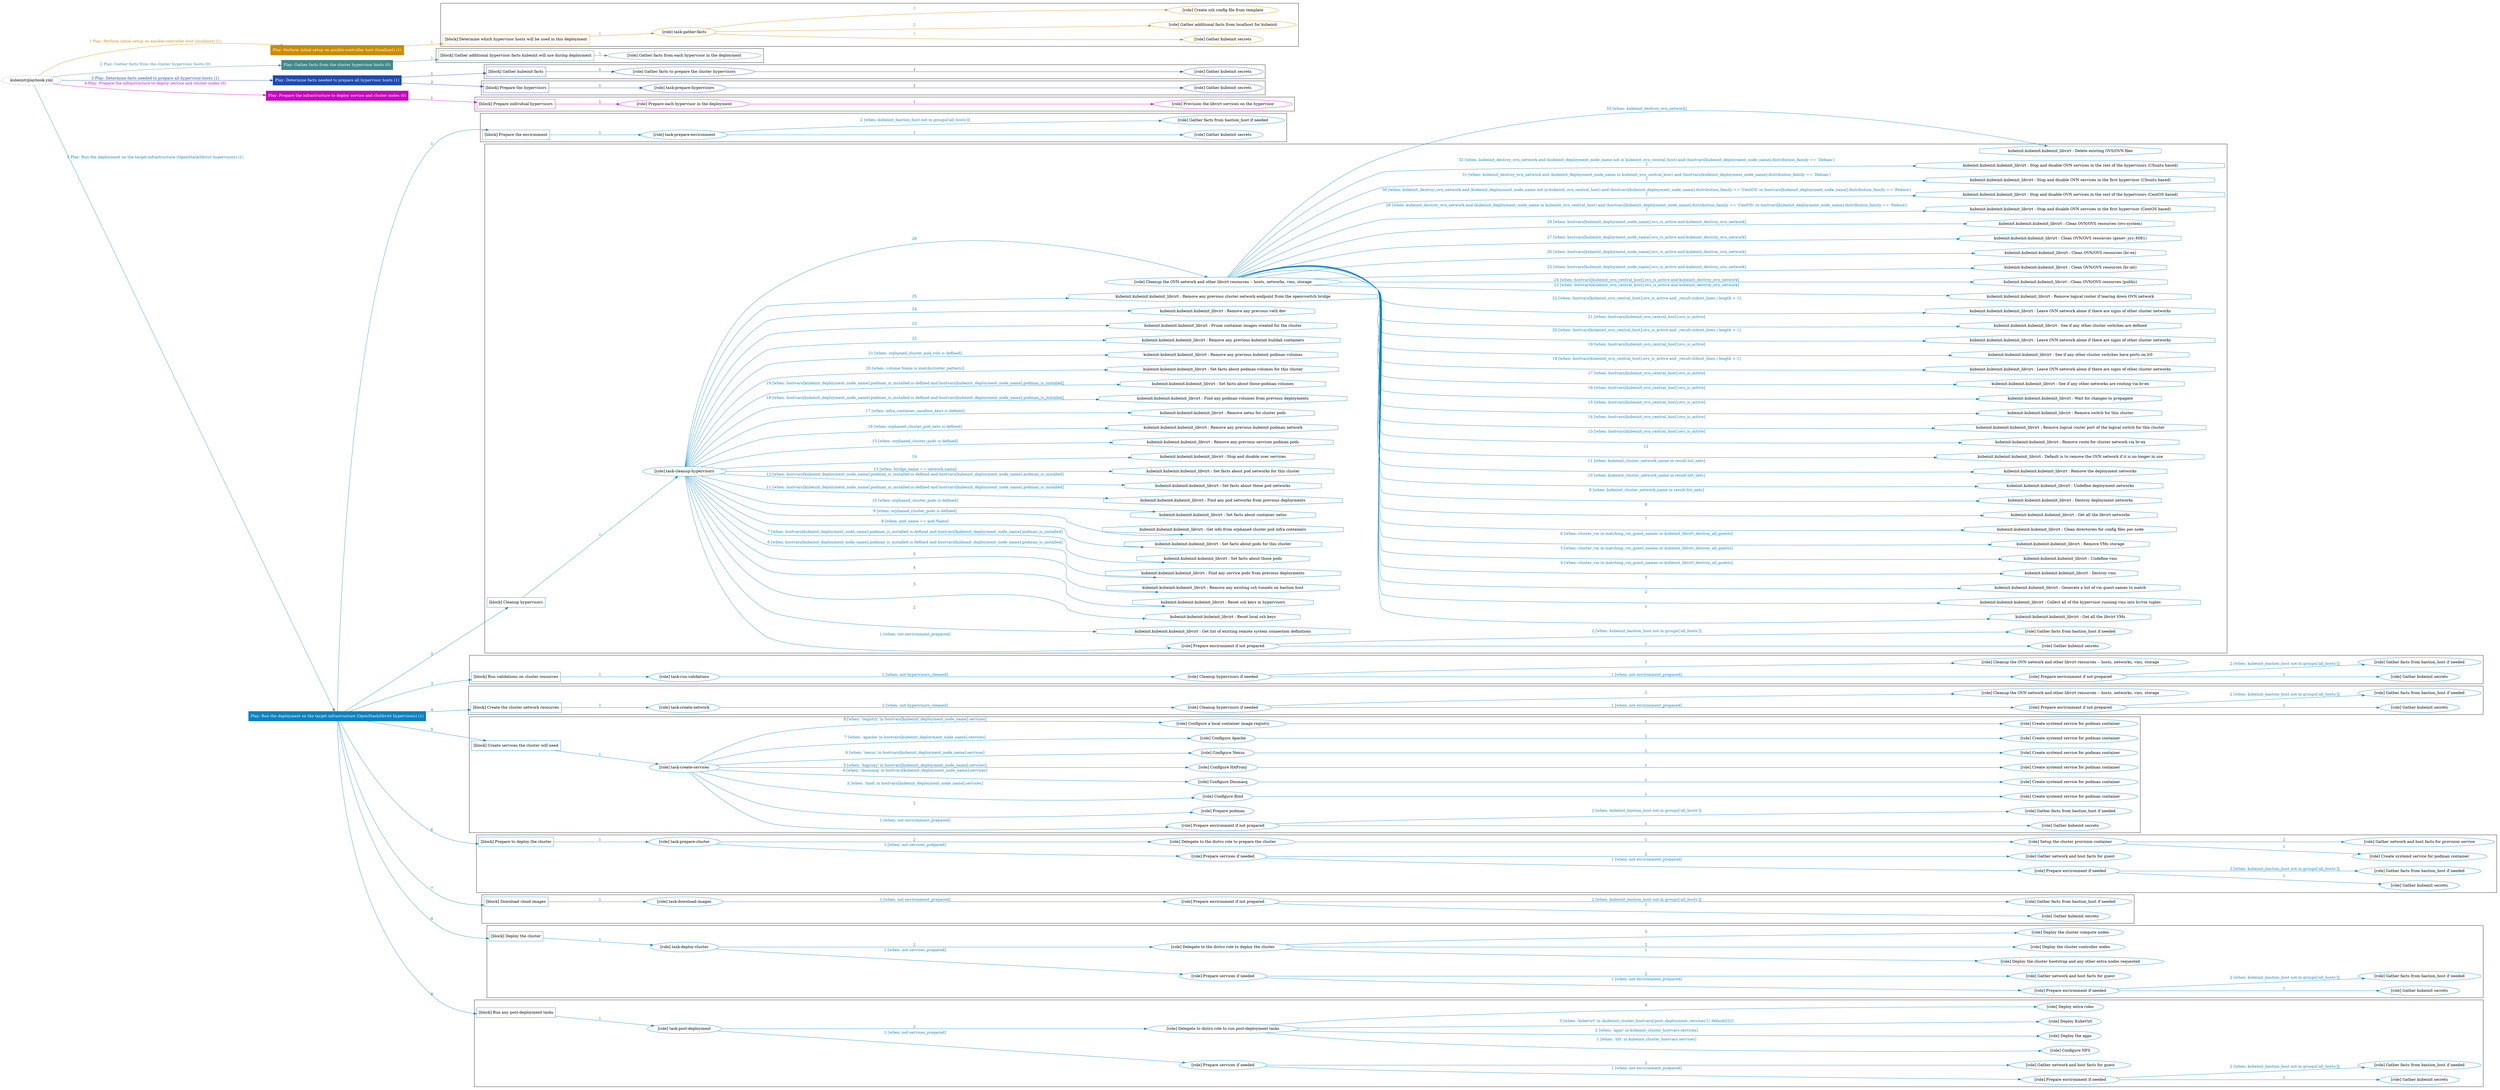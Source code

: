 digraph {
	graph [concentrate=true ordering=in rankdir=LR ratio=fill]
	edge [esep=5 sep=10]
	"kubeinit/playbook.yml" [URL="/home/runner/work/kubeinit/kubeinit/kubeinit/playbook.yml" id=playbook_87e4ec51 style=dotted]
	"kubeinit/playbook.yml" -> play_71da0c22 [label="1 Play: Perform initial setup on ansible-controller host (localhost) (1)" color="#ca8c02" fontcolor="#ca8c02" id=edge_play_71da0c22 labeltooltip="1 Play: Perform initial setup on ansible-controller host (localhost) (1)" tooltip="1 Play: Perform initial setup on ansible-controller host (localhost) (1)"]
	subgraph "Play: Perform initial setup on ansible-controller host (localhost) (1)" {
		play_71da0c22 [label="Play: Perform initial setup on ansible-controller host (localhost) (1)" URL="/home/runner/work/kubeinit/kubeinit/kubeinit/playbook.yml" color="#ca8c02" fontcolor="#ffffff" id=play_71da0c22 shape=box style=filled tooltip=localhost]
		play_71da0c22 -> block_92c4f5e3 [label=1 color="#ca8c02" fontcolor="#ca8c02" id=edge_block_92c4f5e3 labeltooltip=1 tooltip=1]
		subgraph cluster_block_92c4f5e3 {
			block_92c4f5e3 [label="[block] Determine which hypervisor hosts will be used in this deployment" URL="/home/runner/work/kubeinit/kubeinit/kubeinit/playbook.yml" color="#ca8c02" id=block_92c4f5e3 labeltooltip="Determine which hypervisor hosts will be used in this deployment" shape=box tooltip="Determine which hypervisor hosts will be used in this deployment"]
			block_92c4f5e3 -> role_3e5c704f [label="1 " color="#ca8c02" fontcolor="#ca8c02" id=edge_role_3e5c704f labeltooltip="1 " tooltip="1 "]
			subgraph "task-gather-facts" {
				role_3e5c704f [label="[role] task-gather-facts" URL="/home/runner/work/kubeinit/kubeinit/kubeinit/playbook.yml" color="#ca8c02" id=role_3e5c704f tooltip="task-gather-facts"]
				role_3e5c704f -> role_d2da7526 [label="1 " color="#ca8c02" fontcolor="#ca8c02" id=edge_role_d2da7526 labeltooltip="1 " tooltip="1 "]
				subgraph "Gather kubeinit secrets" {
					role_d2da7526 [label="[role] Gather kubeinit secrets" URL="/home/runner/.ansible/collections/ansible_collections/kubeinit/kubeinit/roles/kubeinit_prepare/tasks/build_hypervisors_group.yml" color="#ca8c02" id=role_d2da7526 tooltip="Gather kubeinit secrets"]
				}
				role_3e5c704f -> role_7b84c2e1 [label="2 " color="#ca8c02" fontcolor="#ca8c02" id=edge_role_7b84c2e1 labeltooltip="2 " tooltip="2 "]
				subgraph "Gather additional facts from localhost for kubeinit" {
					role_7b84c2e1 [label="[role] Gather additional facts from localhost for kubeinit" URL="/home/runner/.ansible/collections/ansible_collections/kubeinit/kubeinit/roles/kubeinit_prepare/tasks/build_hypervisors_group.yml" color="#ca8c02" id=role_7b84c2e1 tooltip="Gather additional facts from localhost for kubeinit"]
				}
				role_3e5c704f -> role_ce099636 [label="3 " color="#ca8c02" fontcolor="#ca8c02" id=edge_role_ce099636 labeltooltip="3 " tooltip="3 "]
				subgraph "Create ssh config file from template" {
					role_ce099636 [label="[role] Create ssh config file from template" URL="/home/runner/.ansible/collections/ansible_collections/kubeinit/kubeinit/roles/kubeinit_prepare/tasks/build_hypervisors_group.yml" color="#ca8c02" id=role_ce099636 tooltip="Create ssh config file from template"]
				}
			}
		}
	}
	"kubeinit/playbook.yml" -> play_1b89a570 [label="2 Play: Gather facts from the cluster hypervisor hosts (0)" color="#438989" fontcolor="#438989" id=edge_play_1b89a570 labeltooltip="2 Play: Gather facts from the cluster hypervisor hosts (0)" tooltip="2 Play: Gather facts from the cluster hypervisor hosts (0)"]
	subgraph "Play: Gather facts from the cluster hypervisor hosts (0)" {
		play_1b89a570 [label="Play: Gather facts from the cluster hypervisor hosts (0)" URL="/home/runner/work/kubeinit/kubeinit/kubeinit/playbook.yml" color="#438989" fontcolor="#ffffff" id=play_1b89a570 shape=box style=filled tooltip="Play: Gather facts from the cluster hypervisor hosts (0)"]
		play_1b89a570 -> block_f52f52f4 [label=1 color="#438989" fontcolor="#438989" id=edge_block_f52f52f4 labeltooltip=1 tooltip=1]
		subgraph cluster_block_f52f52f4 {
			block_f52f52f4 [label="[block] Gather additional hypervisor facts kubeinit will use during deployment" URL="/home/runner/work/kubeinit/kubeinit/kubeinit/playbook.yml" color="#438989" id=block_f52f52f4 labeltooltip="Gather additional hypervisor facts kubeinit will use during deployment" shape=box tooltip="Gather additional hypervisor facts kubeinit will use during deployment"]
			block_f52f52f4 -> role_b72ec160 [label="1 " color="#438989" fontcolor="#438989" id=edge_role_b72ec160 labeltooltip="1 " tooltip="1 "]
			subgraph "Gather facts from each hypervisor in the deployment" {
				role_b72ec160 [label="[role] Gather facts from each hypervisor in the deployment" URL="/home/runner/work/kubeinit/kubeinit/kubeinit/playbook.yml" color="#438989" id=role_b72ec160 tooltip="Gather facts from each hypervisor in the deployment"]
			}
		}
	}
	"kubeinit/playbook.yml" -> play_41b2bd44 [label="3 Play: Determine facts needed to prepare all hypervisor hosts (1)" color="#1f49ad" fontcolor="#1f49ad" id=edge_play_41b2bd44 labeltooltip="3 Play: Determine facts needed to prepare all hypervisor hosts (1)" tooltip="3 Play: Determine facts needed to prepare all hypervisor hosts (1)"]
	subgraph "Play: Determine facts needed to prepare all hypervisor hosts (1)" {
		play_41b2bd44 [label="Play: Determine facts needed to prepare all hypervisor hosts (1)" URL="/home/runner/work/kubeinit/kubeinit/kubeinit/playbook.yml" color="#1f49ad" fontcolor="#ffffff" id=play_41b2bd44 shape=box style=filled tooltip=localhost]
		play_41b2bd44 -> block_c69661b4 [label=1 color="#1f49ad" fontcolor="#1f49ad" id=edge_block_c69661b4 labeltooltip=1 tooltip=1]
		subgraph cluster_block_c69661b4 {
			block_c69661b4 [label="[block] Gather kubeinit facts" URL="/home/runner/work/kubeinit/kubeinit/kubeinit/playbook.yml" color="#1f49ad" id=block_c69661b4 labeltooltip="Gather kubeinit facts" shape=box tooltip="Gather kubeinit facts"]
			block_c69661b4 -> role_a80ca703 [label="1 " color="#1f49ad" fontcolor="#1f49ad" id=edge_role_a80ca703 labeltooltip="1 " tooltip="1 "]
			subgraph "Gather facts to prepare the cluster hypervisors" {
				role_a80ca703 [label="[role] Gather facts to prepare the cluster hypervisors" URL="/home/runner/work/kubeinit/kubeinit/kubeinit/playbook.yml" color="#1f49ad" id=role_a80ca703 tooltip="Gather facts to prepare the cluster hypervisors"]
				role_a80ca703 -> role_1e13cb48 [label="1 " color="#1f49ad" fontcolor="#1f49ad" id=edge_role_1e13cb48 labeltooltip="1 " tooltip="1 "]
				subgraph "Gather kubeinit secrets" {
					role_1e13cb48 [label="[role] Gather kubeinit secrets" URL="/home/runner/.ansible/collections/ansible_collections/kubeinit/kubeinit/roles/kubeinit_prepare/tasks/gather_kubeinit_facts.yml" color="#1f49ad" id=role_1e13cb48 tooltip="Gather kubeinit secrets"]
				}
			}
		}
		play_41b2bd44 -> block_1c1f7a6f [label=2 color="#1f49ad" fontcolor="#1f49ad" id=edge_block_1c1f7a6f labeltooltip=2 tooltip=2]
		subgraph cluster_block_1c1f7a6f {
			block_1c1f7a6f [label="[block] Prepare the hypervisors" URL="/home/runner/work/kubeinit/kubeinit/kubeinit/playbook.yml" color="#1f49ad" id=block_1c1f7a6f labeltooltip="Prepare the hypervisors" shape=box tooltip="Prepare the hypervisors"]
			block_1c1f7a6f -> role_0b16766d [label="1 " color="#1f49ad" fontcolor="#1f49ad" id=edge_role_0b16766d labeltooltip="1 " tooltip="1 "]
			subgraph "task-prepare-hypervisors" {
				role_0b16766d [label="[role] task-prepare-hypervisors" URL="/home/runner/work/kubeinit/kubeinit/kubeinit/playbook.yml" color="#1f49ad" id=role_0b16766d tooltip="task-prepare-hypervisors"]
				role_0b16766d -> role_c6493c75 [label="1 " color="#1f49ad" fontcolor="#1f49ad" id=edge_role_c6493c75 labeltooltip="1 " tooltip="1 "]
				subgraph "Gather kubeinit secrets" {
					role_c6493c75 [label="[role] Gather kubeinit secrets" URL="/home/runner/.ansible/collections/ansible_collections/kubeinit/kubeinit/roles/kubeinit_prepare/tasks/gather_kubeinit_facts.yml" color="#1f49ad" id=role_c6493c75 tooltip="Gather kubeinit secrets"]
				}
			}
		}
	}
	"kubeinit/playbook.yml" -> play_8682c35c [label="4 Play: Prepare the infrastructure to deploy service and cluster nodes (0)" color="#c507bf" fontcolor="#c507bf" id=edge_play_8682c35c labeltooltip="4 Play: Prepare the infrastructure to deploy service and cluster nodes (0)" tooltip="4 Play: Prepare the infrastructure to deploy service and cluster nodes (0)"]
	subgraph "Play: Prepare the infrastructure to deploy service and cluster nodes (0)" {
		play_8682c35c [label="Play: Prepare the infrastructure to deploy service and cluster nodes (0)" URL="/home/runner/work/kubeinit/kubeinit/kubeinit/playbook.yml" color="#c507bf" fontcolor="#ffffff" id=play_8682c35c shape=box style=filled tooltip="Play: Prepare the infrastructure to deploy service and cluster nodes (0)"]
		play_8682c35c -> block_a5ba966e [label=1 color="#c507bf" fontcolor="#c507bf" id=edge_block_a5ba966e labeltooltip=1 tooltip=1]
		subgraph cluster_block_a5ba966e {
			block_a5ba966e [label="[block] Prepare individual hypervisors" URL="/home/runner/work/kubeinit/kubeinit/kubeinit/playbook.yml" color="#c507bf" id=block_a5ba966e labeltooltip="Prepare individual hypervisors" shape=box tooltip="Prepare individual hypervisors"]
			block_a5ba966e -> role_036facfd [label="1 " color="#c507bf" fontcolor="#c507bf" id=edge_role_036facfd labeltooltip="1 " tooltip="1 "]
			subgraph "Prepare each hypervisor in the deployment" {
				role_036facfd [label="[role] Prepare each hypervisor in the deployment" URL="/home/runner/work/kubeinit/kubeinit/kubeinit/playbook.yml" color="#c507bf" id=role_036facfd tooltip="Prepare each hypervisor in the deployment"]
				role_036facfd -> role_fe771d88 [label="1 " color="#c507bf" fontcolor="#c507bf" id=edge_role_fe771d88 labeltooltip="1 " tooltip="1 "]
				subgraph "Provision the libvirt services on the hypervisor" {
					role_fe771d88 [label="[role] Provision the libvirt services on the hypervisor" URL="/home/runner/.ansible/collections/ansible_collections/kubeinit/kubeinit/roles/kubeinit_prepare/tasks/prepare_hypervisor.yml" color="#c507bf" id=role_fe771d88 tooltip="Provision the libvirt services on the hypervisor"]
				}
			}
		}
	}
	"kubeinit/playbook.yml" -> play_cff82c2d [label="5 Play: Run the deployment on the target infrastructure (OpenStack/libvirt hypervisors) (1)" color="#0a82c2" fontcolor="#0a82c2" id=edge_play_cff82c2d labeltooltip="5 Play: Run the deployment on the target infrastructure (OpenStack/libvirt hypervisors) (1)" tooltip="5 Play: Run the deployment on the target infrastructure (OpenStack/libvirt hypervisors) (1)"]
	subgraph "Play: Run the deployment on the target infrastructure (OpenStack/libvirt hypervisors) (1)" {
		play_cff82c2d [label="Play: Run the deployment on the target infrastructure (OpenStack/libvirt hypervisors) (1)" URL="/home/runner/work/kubeinit/kubeinit/kubeinit/playbook.yml" color="#0a82c2" fontcolor="#ffffff" id=play_cff82c2d shape=box style=filled tooltip=localhost]
		play_cff82c2d -> block_eab086b1 [label=1 color="#0a82c2" fontcolor="#0a82c2" id=edge_block_eab086b1 labeltooltip=1 tooltip=1]
		subgraph cluster_block_eab086b1 {
			block_eab086b1 [label="[block] Prepare the environment" URL="/home/runner/work/kubeinit/kubeinit/kubeinit/playbook.yml" color="#0a82c2" id=block_eab086b1 labeltooltip="Prepare the environment" shape=box tooltip="Prepare the environment"]
			block_eab086b1 -> role_684ee4d1 [label="1 " color="#0a82c2" fontcolor="#0a82c2" id=edge_role_684ee4d1 labeltooltip="1 " tooltip="1 "]
			subgraph "task-prepare-environment" {
				role_684ee4d1 [label="[role] task-prepare-environment" URL="/home/runner/work/kubeinit/kubeinit/kubeinit/playbook.yml" color="#0a82c2" id=role_684ee4d1 tooltip="task-prepare-environment"]
				role_684ee4d1 -> role_49f6c070 [label="1 " color="#0a82c2" fontcolor="#0a82c2" id=edge_role_49f6c070 labeltooltip="1 " tooltip="1 "]
				subgraph "Gather kubeinit secrets" {
					role_49f6c070 [label="[role] Gather kubeinit secrets" URL="/home/runner/.ansible/collections/ansible_collections/kubeinit/kubeinit/roles/kubeinit_prepare/tasks/gather_kubeinit_facts.yml" color="#0a82c2" id=role_49f6c070 tooltip="Gather kubeinit secrets"]
				}
				role_684ee4d1 -> role_5da2757d [label="2 [when: kubeinit_bastion_host not in groups['all_hosts']]" color="#0a82c2" fontcolor="#0a82c2" id=edge_role_5da2757d labeltooltip="2 [when: kubeinit_bastion_host not in groups['all_hosts']]" tooltip="2 [when: kubeinit_bastion_host not in groups['all_hosts']]"]
				subgraph "Gather facts from bastion_host if needed" {
					role_5da2757d [label="[role] Gather facts from bastion_host if needed" URL="/home/runner/.ansible/collections/ansible_collections/kubeinit/kubeinit/roles/kubeinit_prepare/tasks/main.yml" color="#0a82c2" id=role_5da2757d tooltip="Gather facts from bastion_host if needed"]
				}
			}
		}
		play_cff82c2d -> block_e5bf3888 [label=2 color="#0a82c2" fontcolor="#0a82c2" id=edge_block_e5bf3888 labeltooltip=2 tooltip=2]
		subgraph cluster_block_e5bf3888 {
			block_e5bf3888 [label="[block] Cleanup hypervisors" URL="/home/runner/work/kubeinit/kubeinit/kubeinit/playbook.yml" color="#0a82c2" id=block_e5bf3888 labeltooltip="Cleanup hypervisors" shape=box tooltip="Cleanup hypervisors"]
			block_e5bf3888 -> role_9298bf32 [label="1 " color="#0a82c2" fontcolor="#0a82c2" id=edge_role_9298bf32 labeltooltip="1 " tooltip="1 "]
			subgraph "task-cleanup-hypervisors" {
				role_9298bf32 [label="[role] task-cleanup-hypervisors" URL="/home/runner/work/kubeinit/kubeinit/kubeinit/playbook.yml" color="#0a82c2" id=role_9298bf32 tooltip="task-cleanup-hypervisors"]
				role_9298bf32 -> role_341d4a5c [label="1 [when: not environment_prepared]" color="#0a82c2" fontcolor="#0a82c2" id=edge_role_341d4a5c labeltooltip="1 [when: not environment_prepared]" tooltip="1 [when: not environment_prepared]"]
				subgraph "Prepare environment if not prepared" {
					role_341d4a5c [label="[role] Prepare environment if not prepared" URL="/home/runner/.ansible/collections/ansible_collections/kubeinit/kubeinit/roles/kubeinit_libvirt/tasks/cleanup_hypervisors.yml" color="#0a82c2" id=role_341d4a5c tooltip="Prepare environment if not prepared"]
					role_341d4a5c -> role_e9f603f6 [label="1 " color="#0a82c2" fontcolor="#0a82c2" id=edge_role_e9f603f6 labeltooltip="1 " tooltip="1 "]
					subgraph "Gather kubeinit secrets" {
						role_e9f603f6 [label="[role] Gather kubeinit secrets" URL="/home/runner/.ansible/collections/ansible_collections/kubeinit/kubeinit/roles/kubeinit_prepare/tasks/gather_kubeinit_facts.yml" color="#0a82c2" id=role_e9f603f6 tooltip="Gather kubeinit secrets"]
					}
					role_341d4a5c -> role_75f00d9e [label="2 [when: kubeinit_bastion_host not in groups['all_hosts']]" color="#0a82c2" fontcolor="#0a82c2" id=edge_role_75f00d9e labeltooltip="2 [when: kubeinit_bastion_host not in groups['all_hosts']]" tooltip="2 [when: kubeinit_bastion_host not in groups['all_hosts']]"]
					subgraph "Gather facts from bastion_host if needed" {
						role_75f00d9e [label="[role] Gather facts from bastion_host if needed" URL="/home/runner/.ansible/collections/ansible_collections/kubeinit/kubeinit/roles/kubeinit_prepare/tasks/main.yml" color="#0a82c2" id=role_75f00d9e tooltip="Gather facts from bastion_host if needed"]
					}
				}
				task_bd825649 [label="kubeinit.kubeinit.kubeinit_libvirt : Get list of existing remote system connection definitions" URL="/home/runner/.ansible/collections/ansible_collections/kubeinit/kubeinit/roles/kubeinit_libvirt/tasks/cleanup_hypervisors.yml" color="#0a82c2" id=task_bd825649 shape=octagon tooltip="kubeinit.kubeinit.kubeinit_libvirt : Get list of existing remote system connection definitions"]
				role_9298bf32 -> task_bd825649 [label="2 " color="#0a82c2" fontcolor="#0a82c2" id=edge_task_bd825649 labeltooltip="2 " tooltip="2 "]
				task_f445943e [label="kubeinit.kubeinit.kubeinit_libvirt : Reset local ssh keys" URL="/home/runner/.ansible/collections/ansible_collections/kubeinit/kubeinit/roles/kubeinit_libvirt/tasks/cleanup_hypervisors.yml" color="#0a82c2" id=task_f445943e shape=octagon tooltip="kubeinit.kubeinit.kubeinit_libvirt : Reset local ssh keys"]
				role_9298bf32 -> task_f445943e [label="3 " color="#0a82c2" fontcolor="#0a82c2" id=edge_task_f445943e labeltooltip="3 " tooltip="3 "]
				task_76948d9f [label="kubeinit.kubeinit.kubeinit_libvirt : Reset ssh keys in hypervisors" URL="/home/runner/.ansible/collections/ansible_collections/kubeinit/kubeinit/roles/kubeinit_libvirt/tasks/cleanup_hypervisors.yml" color="#0a82c2" id=task_76948d9f shape=octagon tooltip="kubeinit.kubeinit.kubeinit_libvirt : Reset ssh keys in hypervisors"]
				role_9298bf32 -> task_76948d9f [label="4 " color="#0a82c2" fontcolor="#0a82c2" id=edge_task_76948d9f labeltooltip="4 " tooltip="4 "]
				task_45eb2368 [label="kubeinit.kubeinit.kubeinit_libvirt : Remove any existing ssh tunnels on bastion host" URL="/home/runner/.ansible/collections/ansible_collections/kubeinit/kubeinit/roles/kubeinit_libvirt/tasks/cleanup_hypervisors.yml" color="#0a82c2" id=task_45eb2368 shape=octagon tooltip="kubeinit.kubeinit.kubeinit_libvirt : Remove any existing ssh tunnels on bastion host"]
				role_9298bf32 -> task_45eb2368 [label="5 " color="#0a82c2" fontcolor="#0a82c2" id=edge_task_45eb2368 labeltooltip="5 " tooltip="5 "]
				task_78119651 [label="kubeinit.kubeinit.kubeinit_libvirt : Find any service pods from previous deployments" URL="/home/runner/.ansible/collections/ansible_collections/kubeinit/kubeinit/roles/kubeinit_libvirt/tasks/cleanup_hypervisors.yml" color="#0a82c2" id=task_78119651 shape=octagon tooltip="kubeinit.kubeinit.kubeinit_libvirt : Find any service pods from previous deployments"]
				role_9298bf32 -> task_78119651 [label="6 [when: hostvars[kubeinit_deployment_node_name].podman_is_installed is defined and hostvars[kubeinit_deployment_node_name].podman_is_installed]" color="#0a82c2" fontcolor="#0a82c2" id=edge_task_78119651 labeltooltip="6 [when: hostvars[kubeinit_deployment_node_name].podman_is_installed is defined and hostvars[kubeinit_deployment_node_name].podman_is_installed]" tooltip="6 [when: hostvars[kubeinit_deployment_node_name].podman_is_installed is defined and hostvars[kubeinit_deployment_node_name].podman_is_installed]"]
				task_596df408 [label="kubeinit.kubeinit.kubeinit_libvirt : Set facts about those pods" URL="/home/runner/.ansible/collections/ansible_collections/kubeinit/kubeinit/roles/kubeinit_libvirt/tasks/cleanup_hypervisors.yml" color="#0a82c2" id=task_596df408 shape=octagon tooltip="kubeinit.kubeinit.kubeinit_libvirt : Set facts about those pods"]
				role_9298bf32 -> task_596df408 [label="7 [when: hostvars[kubeinit_deployment_node_name].podman_is_installed is defined and hostvars[kubeinit_deployment_node_name].podman_is_installed]" color="#0a82c2" fontcolor="#0a82c2" id=edge_task_596df408 labeltooltip="7 [when: hostvars[kubeinit_deployment_node_name].podman_is_installed is defined and hostvars[kubeinit_deployment_node_name].podman_is_installed]" tooltip="7 [when: hostvars[kubeinit_deployment_node_name].podman_is_installed is defined and hostvars[kubeinit_deployment_node_name].podman_is_installed]"]
				task_cc3e4a91 [label="kubeinit.kubeinit.kubeinit_libvirt : Set facts about pods for this cluster" URL="/home/runner/.ansible/collections/ansible_collections/kubeinit/kubeinit/roles/kubeinit_libvirt/tasks/cleanup_hypervisors.yml" color="#0a82c2" id=task_cc3e4a91 shape=octagon tooltip="kubeinit.kubeinit.kubeinit_libvirt : Set facts about pods for this cluster"]
				role_9298bf32 -> task_cc3e4a91 [label="8 [when: pod_name == pod.Name]" color="#0a82c2" fontcolor="#0a82c2" id=edge_task_cc3e4a91 labeltooltip="8 [when: pod_name == pod.Name]" tooltip="8 [when: pod_name == pod.Name]"]
				task_23560c93 [label="kubeinit.kubeinit.kubeinit_libvirt : Get info from orphaned cluster pod infra containers" URL="/home/runner/.ansible/collections/ansible_collections/kubeinit/kubeinit/roles/kubeinit_libvirt/tasks/cleanup_hypervisors.yml" color="#0a82c2" id=task_23560c93 shape=octagon tooltip="kubeinit.kubeinit.kubeinit_libvirt : Get info from orphaned cluster pod infra containers"]
				role_9298bf32 -> task_23560c93 [label="9 [when: orphaned_cluster_pods is defined]" color="#0a82c2" fontcolor="#0a82c2" id=edge_task_23560c93 labeltooltip="9 [when: orphaned_cluster_pods is defined]" tooltip="9 [when: orphaned_cluster_pods is defined]"]
				task_a30e7123 [label="kubeinit.kubeinit.kubeinit_libvirt : Set facts about container netns" URL="/home/runner/.ansible/collections/ansible_collections/kubeinit/kubeinit/roles/kubeinit_libvirt/tasks/cleanup_hypervisors.yml" color="#0a82c2" id=task_a30e7123 shape=octagon tooltip="kubeinit.kubeinit.kubeinit_libvirt : Set facts about container netns"]
				role_9298bf32 -> task_a30e7123 [label="10 [when: orphaned_cluster_pods is defined]" color="#0a82c2" fontcolor="#0a82c2" id=edge_task_a30e7123 labeltooltip="10 [when: orphaned_cluster_pods is defined]" tooltip="10 [when: orphaned_cluster_pods is defined]"]
				task_9f91f058 [label="kubeinit.kubeinit.kubeinit_libvirt : Find any pod networks from previous deployments" URL="/home/runner/.ansible/collections/ansible_collections/kubeinit/kubeinit/roles/kubeinit_libvirt/tasks/cleanup_hypervisors.yml" color="#0a82c2" id=task_9f91f058 shape=octagon tooltip="kubeinit.kubeinit.kubeinit_libvirt : Find any pod networks from previous deployments"]
				role_9298bf32 -> task_9f91f058 [label="11 [when: hostvars[kubeinit_deployment_node_name].podman_is_installed is defined and hostvars[kubeinit_deployment_node_name].podman_is_installed]" color="#0a82c2" fontcolor="#0a82c2" id=edge_task_9f91f058 labeltooltip="11 [when: hostvars[kubeinit_deployment_node_name].podman_is_installed is defined and hostvars[kubeinit_deployment_node_name].podman_is_installed]" tooltip="11 [when: hostvars[kubeinit_deployment_node_name].podman_is_installed is defined and hostvars[kubeinit_deployment_node_name].podman_is_installed]"]
				task_79a47612 [label="kubeinit.kubeinit.kubeinit_libvirt : Set facts about those pod networks" URL="/home/runner/.ansible/collections/ansible_collections/kubeinit/kubeinit/roles/kubeinit_libvirt/tasks/cleanup_hypervisors.yml" color="#0a82c2" id=task_79a47612 shape=octagon tooltip="kubeinit.kubeinit.kubeinit_libvirt : Set facts about those pod networks"]
				role_9298bf32 -> task_79a47612 [label="12 [when: hostvars[kubeinit_deployment_node_name].podman_is_installed is defined and hostvars[kubeinit_deployment_node_name].podman_is_installed]" color="#0a82c2" fontcolor="#0a82c2" id=edge_task_79a47612 labeltooltip="12 [when: hostvars[kubeinit_deployment_node_name].podman_is_installed is defined and hostvars[kubeinit_deployment_node_name].podman_is_installed]" tooltip="12 [when: hostvars[kubeinit_deployment_node_name].podman_is_installed is defined and hostvars[kubeinit_deployment_node_name].podman_is_installed]"]
				task_9d10f290 [label="kubeinit.kubeinit.kubeinit_libvirt : Set facts about pod networks for this cluster" URL="/home/runner/.ansible/collections/ansible_collections/kubeinit/kubeinit/roles/kubeinit_libvirt/tasks/cleanup_hypervisors.yml" color="#0a82c2" id=task_9d10f290 shape=octagon tooltip="kubeinit.kubeinit.kubeinit_libvirt : Set facts about pod networks for this cluster"]
				role_9298bf32 -> task_9d10f290 [label="13 [when: bridge_name == network.name]" color="#0a82c2" fontcolor="#0a82c2" id=edge_task_9d10f290 labeltooltip="13 [when: bridge_name == network.name]" tooltip="13 [when: bridge_name == network.name]"]
				task_91a65e91 [label="kubeinit.kubeinit.kubeinit_libvirt : Stop and disable user services" URL="/home/runner/.ansible/collections/ansible_collections/kubeinit/kubeinit/roles/kubeinit_libvirt/tasks/cleanup_hypervisors.yml" color="#0a82c2" id=task_91a65e91 shape=octagon tooltip="kubeinit.kubeinit.kubeinit_libvirt : Stop and disable user services"]
				role_9298bf32 -> task_91a65e91 [label="14 " color="#0a82c2" fontcolor="#0a82c2" id=edge_task_91a65e91 labeltooltip="14 " tooltip="14 "]
				task_ced1bd42 [label="kubeinit.kubeinit.kubeinit_libvirt : Remove any previous services podman pods" URL="/home/runner/.ansible/collections/ansible_collections/kubeinit/kubeinit/roles/kubeinit_libvirt/tasks/cleanup_hypervisors.yml" color="#0a82c2" id=task_ced1bd42 shape=octagon tooltip="kubeinit.kubeinit.kubeinit_libvirt : Remove any previous services podman pods"]
				role_9298bf32 -> task_ced1bd42 [label="15 [when: orphaned_cluster_pods is defined]" color="#0a82c2" fontcolor="#0a82c2" id=edge_task_ced1bd42 labeltooltip="15 [when: orphaned_cluster_pods is defined]" tooltip="15 [when: orphaned_cluster_pods is defined]"]
				task_43cfc269 [label="kubeinit.kubeinit.kubeinit_libvirt : Remove any previous kubeinit podman network" URL="/home/runner/.ansible/collections/ansible_collections/kubeinit/kubeinit/roles/kubeinit_libvirt/tasks/cleanup_hypervisors.yml" color="#0a82c2" id=task_43cfc269 shape=octagon tooltip="kubeinit.kubeinit.kubeinit_libvirt : Remove any previous kubeinit podman network"]
				role_9298bf32 -> task_43cfc269 [label="16 [when: orphaned_cluster_pod_nets is defined]" color="#0a82c2" fontcolor="#0a82c2" id=edge_task_43cfc269 labeltooltip="16 [when: orphaned_cluster_pod_nets is defined]" tooltip="16 [when: orphaned_cluster_pod_nets is defined]"]
				task_9d9bd871 [label="kubeinit.kubeinit.kubeinit_libvirt : Remove netns for cluster pods" URL="/home/runner/.ansible/collections/ansible_collections/kubeinit/kubeinit/roles/kubeinit_libvirt/tasks/cleanup_hypervisors.yml" color="#0a82c2" id=task_9d9bd871 shape=octagon tooltip="kubeinit.kubeinit.kubeinit_libvirt : Remove netns for cluster pods"]
				role_9298bf32 -> task_9d9bd871 [label="17 [when: infra_container_sandbox_keys is defined]" color="#0a82c2" fontcolor="#0a82c2" id=edge_task_9d9bd871 labeltooltip="17 [when: infra_container_sandbox_keys is defined]" tooltip="17 [when: infra_container_sandbox_keys is defined]"]
				task_6bd77a1d [label="kubeinit.kubeinit.kubeinit_libvirt : Find any podman volumes from previous deployments" URL="/home/runner/.ansible/collections/ansible_collections/kubeinit/kubeinit/roles/kubeinit_libvirt/tasks/cleanup_hypervisors.yml" color="#0a82c2" id=task_6bd77a1d shape=octagon tooltip="kubeinit.kubeinit.kubeinit_libvirt : Find any podman volumes from previous deployments"]
				role_9298bf32 -> task_6bd77a1d [label="18 [when: hostvars[kubeinit_deployment_node_name].podman_is_installed is defined and hostvars[kubeinit_deployment_node_name].podman_is_installed]" color="#0a82c2" fontcolor="#0a82c2" id=edge_task_6bd77a1d labeltooltip="18 [when: hostvars[kubeinit_deployment_node_name].podman_is_installed is defined and hostvars[kubeinit_deployment_node_name].podman_is_installed]" tooltip="18 [when: hostvars[kubeinit_deployment_node_name].podman_is_installed is defined and hostvars[kubeinit_deployment_node_name].podman_is_installed]"]
				task_3e60fed5 [label="kubeinit.kubeinit.kubeinit_libvirt : Set facts about those podman volumes" URL="/home/runner/.ansible/collections/ansible_collections/kubeinit/kubeinit/roles/kubeinit_libvirt/tasks/cleanup_hypervisors.yml" color="#0a82c2" id=task_3e60fed5 shape=octagon tooltip="kubeinit.kubeinit.kubeinit_libvirt : Set facts about those podman volumes"]
				role_9298bf32 -> task_3e60fed5 [label="19 [when: hostvars[kubeinit_deployment_node_name].podman_is_installed is defined and hostvars[kubeinit_deployment_node_name].podman_is_installed]" color="#0a82c2" fontcolor="#0a82c2" id=edge_task_3e60fed5 labeltooltip="19 [when: hostvars[kubeinit_deployment_node_name].podman_is_installed is defined and hostvars[kubeinit_deployment_node_name].podman_is_installed]" tooltip="19 [when: hostvars[kubeinit_deployment_node_name].podman_is_installed is defined and hostvars[kubeinit_deployment_node_name].podman_is_installed]"]
				task_60732510 [label="kubeinit.kubeinit.kubeinit_libvirt : Set facts about podman volumes for this cluster" URL="/home/runner/.ansible/collections/ansible_collections/kubeinit/kubeinit/roles/kubeinit_libvirt/tasks/cleanup_hypervisors.yml" color="#0a82c2" id=task_60732510 shape=octagon tooltip="kubeinit.kubeinit.kubeinit_libvirt : Set facts about podman volumes for this cluster"]
				role_9298bf32 -> task_60732510 [label="20 [when: volume.Name is match(cluster_pattern)]" color="#0a82c2" fontcolor="#0a82c2" id=edge_task_60732510 labeltooltip="20 [when: volume.Name is match(cluster_pattern)]" tooltip="20 [when: volume.Name is match(cluster_pattern)]"]
				task_e91b4856 [label="kubeinit.kubeinit.kubeinit_libvirt : Remove any previous kubeinit podman volumes" URL="/home/runner/.ansible/collections/ansible_collections/kubeinit/kubeinit/roles/kubeinit_libvirt/tasks/cleanup_hypervisors.yml" color="#0a82c2" id=task_e91b4856 shape=octagon tooltip="kubeinit.kubeinit.kubeinit_libvirt : Remove any previous kubeinit podman volumes"]
				role_9298bf32 -> task_e91b4856 [label="21 [when: orphaned_cluster_pod_vols is defined]" color="#0a82c2" fontcolor="#0a82c2" id=edge_task_e91b4856 labeltooltip="21 [when: orphaned_cluster_pod_vols is defined]" tooltip="21 [when: orphaned_cluster_pod_vols is defined]"]
				task_194666fa [label="kubeinit.kubeinit.kubeinit_libvirt : Remove any previous kubeinit buildah containers" URL="/home/runner/.ansible/collections/ansible_collections/kubeinit/kubeinit/roles/kubeinit_libvirt/tasks/cleanup_hypervisors.yml" color="#0a82c2" id=task_194666fa shape=octagon tooltip="kubeinit.kubeinit.kubeinit_libvirt : Remove any previous kubeinit buildah containers"]
				role_9298bf32 -> task_194666fa [label="22 " color="#0a82c2" fontcolor="#0a82c2" id=edge_task_194666fa labeltooltip="22 " tooltip="22 "]
				task_01da870f [label="kubeinit.kubeinit.kubeinit_libvirt : Prune container images created for the cluster" URL="/home/runner/.ansible/collections/ansible_collections/kubeinit/kubeinit/roles/kubeinit_libvirt/tasks/cleanup_hypervisors.yml" color="#0a82c2" id=task_01da870f shape=octagon tooltip="kubeinit.kubeinit.kubeinit_libvirt : Prune container images created for the cluster"]
				role_9298bf32 -> task_01da870f [label="23 " color="#0a82c2" fontcolor="#0a82c2" id=edge_task_01da870f labeltooltip="23 " tooltip="23 "]
				task_1bdecb65 [label="kubeinit.kubeinit.kubeinit_libvirt : Remove any previous veth dev" URL="/home/runner/.ansible/collections/ansible_collections/kubeinit/kubeinit/roles/kubeinit_libvirt/tasks/cleanup_hypervisors.yml" color="#0a82c2" id=task_1bdecb65 shape=octagon tooltip="kubeinit.kubeinit.kubeinit_libvirt : Remove any previous veth dev"]
				role_9298bf32 -> task_1bdecb65 [label="24 " color="#0a82c2" fontcolor="#0a82c2" id=edge_task_1bdecb65 labeltooltip="24 " tooltip="24 "]
				task_2affe845 [label="kubeinit.kubeinit.kubeinit_libvirt : Remove any previous cluster network endpoint from the openvswitch bridge" URL="/home/runner/.ansible/collections/ansible_collections/kubeinit/kubeinit/roles/kubeinit_libvirt/tasks/cleanup_hypervisors.yml" color="#0a82c2" id=task_2affe845 shape=octagon tooltip="kubeinit.kubeinit.kubeinit_libvirt : Remove any previous cluster network endpoint from the openvswitch bridge"]
				role_9298bf32 -> task_2affe845 [label="25 " color="#0a82c2" fontcolor="#0a82c2" id=edge_task_2affe845 labeltooltip="25 " tooltip="25 "]
				role_9298bf32 -> role_1df4d132 [label="26 " color="#0a82c2" fontcolor="#0a82c2" id=edge_role_1df4d132 labeltooltip="26 " tooltip="26 "]
				subgraph "Cleanup the OVN network and other libvirt resources -- hosts, networks, vms, storage" {
					role_1df4d132 [label="[role] Cleanup the OVN network and other libvirt resources -- hosts, networks, vms, storage" URL="/home/runner/.ansible/collections/ansible_collections/kubeinit/kubeinit/roles/kubeinit_libvirt/tasks/cleanup_hypervisors.yml" color="#0a82c2" id=role_1df4d132 tooltip="Cleanup the OVN network and other libvirt resources -- hosts, networks, vms, storage"]
					task_25fdec27 [label="kubeinit.kubeinit.kubeinit_libvirt : Get all the libvirt VMs" URL="/home/runner/.ansible/collections/ansible_collections/kubeinit/kubeinit/roles/kubeinit_libvirt/tasks/cleanup_libvirt.yml" color="#0a82c2" id=task_25fdec27 shape=octagon tooltip="kubeinit.kubeinit.kubeinit_libvirt : Get all the libvirt VMs"]
					role_1df4d132 -> task_25fdec27 [label="1 " color="#0a82c2" fontcolor="#0a82c2" id=edge_task_25fdec27 labeltooltip="1 " tooltip="1 "]
					task_a1ba683d [label="kubeinit.kubeinit.kubeinit_libvirt : Collect all of the hypervisor running vms into hv/vm tuples" URL="/home/runner/.ansible/collections/ansible_collections/kubeinit/kubeinit/roles/kubeinit_libvirt/tasks/cleanup_libvirt.yml" color="#0a82c2" id=task_a1ba683d shape=octagon tooltip="kubeinit.kubeinit.kubeinit_libvirt : Collect all of the hypervisor running vms into hv/vm tuples"]
					role_1df4d132 -> task_a1ba683d [label="2 " color="#0a82c2" fontcolor="#0a82c2" id=edge_task_a1ba683d labeltooltip="2 " tooltip="2 "]
					task_25916035 [label="kubeinit.kubeinit.kubeinit_libvirt : Generate a list of vm guest names to match" URL="/home/runner/.ansible/collections/ansible_collections/kubeinit/kubeinit/roles/kubeinit_libvirt/tasks/cleanup_libvirt.yml" color="#0a82c2" id=task_25916035 shape=octagon tooltip="kubeinit.kubeinit.kubeinit_libvirt : Generate a list of vm guest names to match"]
					role_1df4d132 -> task_25916035 [label="3 " color="#0a82c2" fontcolor="#0a82c2" id=edge_task_25916035 labeltooltip="3 " tooltip="3 "]
					task_14be4c8c [label="kubeinit.kubeinit.kubeinit_libvirt : Destroy vms" URL="/home/runner/.ansible/collections/ansible_collections/kubeinit/kubeinit/roles/kubeinit_libvirt/tasks/cleanup_libvirt.yml" color="#0a82c2" id=task_14be4c8c shape=octagon tooltip="kubeinit.kubeinit.kubeinit_libvirt : Destroy vms"]
					role_1df4d132 -> task_14be4c8c [label="4 [when: cluster_vm in matching_vm_guest_names or kubeinit_libvirt_destroy_all_guests]" color="#0a82c2" fontcolor="#0a82c2" id=edge_task_14be4c8c labeltooltip="4 [when: cluster_vm in matching_vm_guest_names or kubeinit_libvirt_destroy_all_guests]" tooltip="4 [when: cluster_vm in matching_vm_guest_names or kubeinit_libvirt_destroy_all_guests]"]
					task_7a172a1b [label="kubeinit.kubeinit.kubeinit_libvirt : Undefine vms" URL="/home/runner/.ansible/collections/ansible_collections/kubeinit/kubeinit/roles/kubeinit_libvirt/tasks/cleanup_libvirt.yml" color="#0a82c2" id=task_7a172a1b shape=octagon tooltip="kubeinit.kubeinit.kubeinit_libvirt : Undefine vms"]
					role_1df4d132 -> task_7a172a1b [label="5 [when: cluster_vm in matching_vm_guest_names or kubeinit_libvirt_destroy_all_guests]" color="#0a82c2" fontcolor="#0a82c2" id=edge_task_7a172a1b labeltooltip="5 [when: cluster_vm in matching_vm_guest_names or kubeinit_libvirt_destroy_all_guests]" tooltip="5 [when: cluster_vm in matching_vm_guest_names or kubeinit_libvirt_destroy_all_guests]"]
					task_5e7e377b [label="kubeinit.kubeinit.kubeinit_libvirt : Remove VMs storage" URL="/home/runner/.ansible/collections/ansible_collections/kubeinit/kubeinit/roles/kubeinit_libvirt/tasks/cleanup_libvirt.yml" color="#0a82c2" id=task_5e7e377b shape=octagon tooltip="kubeinit.kubeinit.kubeinit_libvirt : Remove VMs storage"]
					role_1df4d132 -> task_5e7e377b [label="6 [when: cluster_vm in matching_vm_guest_names or kubeinit_libvirt_destroy_all_guests]" color="#0a82c2" fontcolor="#0a82c2" id=edge_task_5e7e377b labeltooltip="6 [when: cluster_vm in matching_vm_guest_names or kubeinit_libvirt_destroy_all_guests]" tooltip="6 [when: cluster_vm in matching_vm_guest_names or kubeinit_libvirt_destroy_all_guests]"]
					task_6d53b2a6 [label="kubeinit.kubeinit.kubeinit_libvirt : Clean directories for config files per node" URL="/home/runner/.ansible/collections/ansible_collections/kubeinit/kubeinit/roles/kubeinit_libvirt/tasks/cleanup_libvirt.yml" color="#0a82c2" id=task_6d53b2a6 shape=octagon tooltip="kubeinit.kubeinit.kubeinit_libvirt : Clean directories for config files per node"]
					role_1df4d132 -> task_6d53b2a6 [label="7 " color="#0a82c2" fontcolor="#0a82c2" id=edge_task_6d53b2a6 labeltooltip="7 " tooltip="7 "]
					task_cb49c017 [label="kubeinit.kubeinit.kubeinit_libvirt : Get all the libvirt networks" URL="/home/runner/.ansible/collections/ansible_collections/kubeinit/kubeinit/roles/kubeinit_libvirt/tasks/cleanup_libvirt.yml" color="#0a82c2" id=task_cb49c017 shape=octagon tooltip="kubeinit.kubeinit.kubeinit_libvirt : Get all the libvirt networks"]
					role_1df4d132 -> task_cb49c017 [label="8 " color="#0a82c2" fontcolor="#0a82c2" id=edge_task_cb49c017 labeltooltip="8 " tooltip="8 "]
					task_90c84a2b [label="kubeinit.kubeinit.kubeinit_libvirt : Destroy deployment networks" URL="/home/runner/.ansible/collections/ansible_collections/kubeinit/kubeinit/roles/kubeinit_libvirt/tasks/cleanup_libvirt.yml" color="#0a82c2" id=task_90c84a2b shape=octagon tooltip="kubeinit.kubeinit.kubeinit_libvirt : Destroy deployment networks"]
					role_1df4d132 -> task_90c84a2b [label="9 [when: kubeinit_cluster_network_name in result.list_nets]" color="#0a82c2" fontcolor="#0a82c2" id=edge_task_90c84a2b labeltooltip="9 [when: kubeinit_cluster_network_name in result.list_nets]" tooltip="9 [when: kubeinit_cluster_network_name in result.list_nets]"]
					task_7b6a508b [label="kubeinit.kubeinit.kubeinit_libvirt : Undefine deployment networks" URL="/home/runner/.ansible/collections/ansible_collections/kubeinit/kubeinit/roles/kubeinit_libvirt/tasks/cleanup_libvirt.yml" color="#0a82c2" id=task_7b6a508b shape=octagon tooltip="kubeinit.kubeinit.kubeinit_libvirt : Undefine deployment networks"]
					role_1df4d132 -> task_7b6a508b [label="10 [when: kubeinit_cluster_network_name in result.list_nets]" color="#0a82c2" fontcolor="#0a82c2" id=edge_task_7b6a508b labeltooltip="10 [when: kubeinit_cluster_network_name in result.list_nets]" tooltip="10 [when: kubeinit_cluster_network_name in result.list_nets]"]
					task_077a49f1 [label="kubeinit.kubeinit.kubeinit_libvirt : Remove the deployment networks" URL="/home/runner/.ansible/collections/ansible_collections/kubeinit/kubeinit/roles/kubeinit_libvirt/tasks/cleanup_libvirt.yml" color="#0a82c2" id=task_077a49f1 shape=octagon tooltip="kubeinit.kubeinit.kubeinit_libvirt : Remove the deployment networks"]
					role_1df4d132 -> task_077a49f1 [label="11 [when: kubeinit_cluster_network_name in result.list_nets]" color="#0a82c2" fontcolor="#0a82c2" id=edge_task_077a49f1 labeltooltip="11 [when: kubeinit_cluster_network_name in result.list_nets]" tooltip="11 [when: kubeinit_cluster_network_name in result.list_nets]"]
					task_a07aaae0 [label="kubeinit.kubeinit.kubeinit_libvirt : Default is to remove the OVN network if it is no longer in use" URL="/home/runner/.ansible/collections/ansible_collections/kubeinit/kubeinit/roles/kubeinit_libvirt/tasks/cleanup_libvirt.yml" color="#0a82c2" id=task_a07aaae0 shape=octagon tooltip="kubeinit.kubeinit.kubeinit_libvirt : Default is to remove the OVN network if it is no longer in use"]
					role_1df4d132 -> task_a07aaae0 [label="12 " color="#0a82c2" fontcolor="#0a82c2" id=edge_task_a07aaae0 labeltooltip="12 " tooltip="12 "]
					task_78c0e27f [label="kubeinit.kubeinit.kubeinit_libvirt : Remove route for cluster network via br-ex" URL="/home/runner/.ansible/collections/ansible_collections/kubeinit/kubeinit/roles/kubeinit_libvirt/tasks/cleanup_libvirt.yml" color="#0a82c2" id=task_78c0e27f shape=octagon tooltip="kubeinit.kubeinit.kubeinit_libvirt : Remove route for cluster network via br-ex"]
					role_1df4d132 -> task_78c0e27f [label="13 [when: hostvars[kubeinit_ovn_central_host].ovs_is_active]" color="#0a82c2" fontcolor="#0a82c2" id=edge_task_78c0e27f labeltooltip="13 [when: hostvars[kubeinit_ovn_central_host].ovs_is_active]" tooltip="13 [when: hostvars[kubeinit_ovn_central_host].ovs_is_active]"]
					task_7bcc8132 [label="kubeinit.kubeinit.kubeinit_libvirt : Remove logical router port of the logical switch for this cluster" URL="/home/runner/.ansible/collections/ansible_collections/kubeinit/kubeinit/roles/kubeinit_libvirt/tasks/cleanup_libvirt.yml" color="#0a82c2" id=task_7bcc8132 shape=octagon tooltip="kubeinit.kubeinit.kubeinit_libvirt : Remove logical router port of the logical switch for this cluster"]
					role_1df4d132 -> task_7bcc8132 [label="14 [when: hostvars[kubeinit_ovn_central_host].ovs_is_active]" color="#0a82c2" fontcolor="#0a82c2" id=edge_task_7bcc8132 labeltooltip="14 [when: hostvars[kubeinit_ovn_central_host].ovs_is_active]" tooltip="14 [when: hostvars[kubeinit_ovn_central_host].ovs_is_active]"]
					task_4463f3b3 [label="kubeinit.kubeinit.kubeinit_libvirt : Remove switch for this cluster" URL="/home/runner/.ansible/collections/ansible_collections/kubeinit/kubeinit/roles/kubeinit_libvirt/tasks/cleanup_libvirt.yml" color="#0a82c2" id=task_4463f3b3 shape=octagon tooltip="kubeinit.kubeinit.kubeinit_libvirt : Remove switch for this cluster"]
					role_1df4d132 -> task_4463f3b3 [label="15 [when: hostvars[kubeinit_ovn_central_host].ovs_is_active]" color="#0a82c2" fontcolor="#0a82c2" id=edge_task_4463f3b3 labeltooltip="15 [when: hostvars[kubeinit_ovn_central_host].ovs_is_active]" tooltip="15 [when: hostvars[kubeinit_ovn_central_host].ovs_is_active]"]
					task_1b16b2d4 [label="kubeinit.kubeinit.kubeinit_libvirt : Wait for changes to propagate" URL="/home/runner/.ansible/collections/ansible_collections/kubeinit/kubeinit/roles/kubeinit_libvirt/tasks/cleanup_libvirt.yml" color="#0a82c2" id=task_1b16b2d4 shape=octagon tooltip="kubeinit.kubeinit.kubeinit_libvirt : Wait for changes to propagate"]
					role_1df4d132 -> task_1b16b2d4 [label="16 [when: hostvars[kubeinit_ovn_central_host].ovs_is_active]" color="#0a82c2" fontcolor="#0a82c2" id=edge_task_1b16b2d4 labeltooltip="16 [when: hostvars[kubeinit_ovn_central_host].ovs_is_active]" tooltip="16 [when: hostvars[kubeinit_ovn_central_host].ovs_is_active]"]
					task_65c05940 [label="kubeinit.kubeinit.kubeinit_libvirt : See if any other networks are routing via br-ex" URL="/home/runner/.ansible/collections/ansible_collections/kubeinit/kubeinit/roles/kubeinit_libvirt/tasks/cleanup_libvirt.yml" color="#0a82c2" id=task_65c05940 shape=octagon tooltip="kubeinit.kubeinit.kubeinit_libvirt : See if any other networks are routing via br-ex"]
					role_1df4d132 -> task_65c05940 [label="17 [when: hostvars[kubeinit_ovn_central_host].ovs_is_active]" color="#0a82c2" fontcolor="#0a82c2" id=edge_task_65c05940 labeltooltip="17 [when: hostvars[kubeinit_ovn_central_host].ovs_is_active]" tooltip="17 [when: hostvars[kubeinit_ovn_central_host].ovs_is_active]"]
					task_8163f757 [label="kubeinit.kubeinit.kubeinit_libvirt : Leave OVN network alone if there are signs of other cluster networks" URL="/home/runner/.ansible/collections/ansible_collections/kubeinit/kubeinit/roles/kubeinit_libvirt/tasks/cleanup_libvirt.yml" color="#0a82c2" id=task_8163f757 shape=octagon tooltip="kubeinit.kubeinit.kubeinit_libvirt : Leave OVN network alone if there are signs of other cluster networks"]
					role_1df4d132 -> task_8163f757 [label="18 [when: hostvars[kubeinit_ovn_central_host].ovs_is_active and _result.stdout_lines | length > 1]" color="#0a82c2" fontcolor="#0a82c2" id=edge_task_8163f757 labeltooltip="18 [when: hostvars[kubeinit_ovn_central_host].ovs_is_active and _result.stdout_lines | length > 1]" tooltip="18 [when: hostvars[kubeinit_ovn_central_host].ovs_is_active and _result.stdout_lines | length > 1]"]
					task_d29e99b8 [label="kubeinit.kubeinit.kubeinit_libvirt : See if any other cluster switches have ports on lr0" URL="/home/runner/.ansible/collections/ansible_collections/kubeinit/kubeinit/roles/kubeinit_libvirt/tasks/cleanup_libvirt.yml" color="#0a82c2" id=task_d29e99b8 shape=octagon tooltip="kubeinit.kubeinit.kubeinit_libvirt : See if any other cluster switches have ports on lr0"]
					role_1df4d132 -> task_d29e99b8 [label="19 [when: hostvars[kubeinit_ovn_central_host].ovs_is_active]" color="#0a82c2" fontcolor="#0a82c2" id=edge_task_d29e99b8 labeltooltip="19 [when: hostvars[kubeinit_ovn_central_host].ovs_is_active]" tooltip="19 [when: hostvars[kubeinit_ovn_central_host].ovs_is_active]"]
					task_32d56c83 [label="kubeinit.kubeinit.kubeinit_libvirt : Leave OVN network alone if there are signs of other cluster networks" URL="/home/runner/.ansible/collections/ansible_collections/kubeinit/kubeinit/roles/kubeinit_libvirt/tasks/cleanup_libvirt.yml" color="#0a82c2" id=task_32d56c83 shape=octagon tooltip="kubeinit.kubeinit.kubeinit_libvirt : Leave OVN network alone if there are signs of other cluster networks"]
					role_1df4d132 -> task_32d56c83 [label="20 [when: hostvars[kubeinit_ovn_central_host].ovs_is_active and _result.stdout_lines | length > 1]" color="#0a82c2" fontcolor="#0a82c2" id=edge_task_32d56c83 labeltooltip="20 [when: hostvars[kubeinit_ovn_central_host].ovs_is_active and _result.stdout_lines | length > 1]" tooltip="20 [when: hostvars[kubeinit_ovn_central_host].ovs_is_active and _result.stdout_lines | length > 1]"]
					task_d2fb003f [label="kubeinit.kubeinit.kubeinit_libvirt : See if any other cluster switches are defined" URL="/home/runner/.ansible/collections/ansible_collections/kubeinit/kubeinit/roles/kubeinit_libvirt/tasks/cleanup_libvirt.yml" color="#0a82c2" id=task_d2fb003f shape=octagon tooltip="kubeinit.kubeinit.kubeinit_libvirt : See if any other cluster switches are defined"]
					role_1df4d132 -> task_d2fb003f [label="21 [when: hostvars[kubeinit_ovn_central_host].ovs_is_active]" color="#0a82c2" fontcolor="#0a82c2" id=edge_task_d2fb003f labeltooltip="21 [when: hostvars[kubeinit_ovn_central_host].ovs_is_active]" tooltip="21 [when: hostvars[kubeinit_ovn_central_host].ovs_is_active]"]
					task_756fc48d [label="kubeinit.kubeinit.kubeinit_libvirt : Leave OVN network alone if there are signs of other cluster networks" URL="/home/runner/.ansible/collections/ansible_collections/kubeinit/kubeinit/roles/kubeinit_libvirt/tasks/cleanup_libvirt.yml" color="#0a82c2" id=task_756fc48d shape=octagon tooltip="kubeinit.kubeinit.kubeinit_libvirt : Leave OVN network alone if there are signs of other cluster networks"]
					role_1df4d132 -> task_756fc48d [label="22 [when: hostvars[kubeinit_ovn_central_host].ovs_is_active and _result.stdout_lines | length > 1]" color="#0a82c2" fontcolor="#0a82c2" id=edge_task_756fc48d labeltooltip="22 [when: hostvars[kubeinit_ovn_central_host].ovs_is_active and _result.stdout_lines | length > 1]" tooltip="22 [when: hostvars[kubeinit_ovn_central_host].ovs_is_active and _result.stdout_lines | length > 1]"]
					task_6b58a61c [label="kubeinit.kubeinit.kubeinit_libvirt : Remove logical router if tearing down OVN network" URL="/home/runner/.ansible/collections/ansible_collections/kubeinit/kubeinit/roles/kubeinit_libvirt/tasks/cleanup_libvirt.yml" color="#0a82c2" id=task_6b58a61c shape=octagon tooltip="kubeinit.kubeinit.kubeinit_libvirt : Remove logical router if tearing down OVN network"]
					role_1df4d132 -> task_6b58a61c [label="23 [when: hostvars[kubeinit_ovn_central_host].ovs_is_active and kubeinit_destroy_ovn_network]" color="#0a82c2" fontcolor="#0a82c2" id=edge_task_6b58a61c labeltooltip="23 [when: hostvars[kubeinit_ovn_central_host].ovs_is_active and kubeinit_destroy_ovn_network]" tooltip="23 [when: hostvars[kubeinit_ovn_central_host].ovs_is_active and kubeinit_destroy_ovn_network]"]
					task_50d04761 [label="kubeinit.kubeinit.kubeinit_libvirt : Clean OVN/OVS resources (public)" URL="/home/runner/.ansible/collections/ansible_collections/kubeinit/kubeinit/roles/kubeinit_libvirt/tasks/cleanup_libvirt.yml" color="#0a82c2" id=task_50d04761 shape=octagon tooltip="kubeinit.kubeinit.kubeinit_libvirt : Clean OVN/OVS resources (public)"]
					role_1df4d132 -> task_50d04761 [label="24 [when: hostvars[kubeinit_ovn_central_host].ovs_is_active and kubeinit_destroy_ovn_network]" color="#0a82c2" fontcolor="#0a82c2" id=edge_task_50d04761 labeltooltip="24 [when: hostvars[kubeinit_ovn_central_host].ovs_is_active and kubeinit_destroy_ovn_network]" tooltip="24 [when: hostvars[kubeinit_ovn_central_host].ovs_is_active and kubeinit_destroy_ovn_network]"]
					task_6a0a3de6 [label="kubeinit.kubeinit.kubeinit_libvirt : Clean OVN/OVS resources (br-int)" URL="/home/runner/.ansible/collections/ansible_collections/kubeinit/kubeinit/roles/kubeinit_libvirt/tasks/cleanup_libvirt.yml" color="#0a82c2" id=task_6a0a3de6 shape=octagon tooltip="kubeinit.kubeinit.kubeinit_libvirt : Clean OVN/OVS resources (br-int)"]
					role_1df4d132 -> task_6a0a3de6 [label="25 [when: hostvars[kubeinit_deployment_node_name].ovs_is_active and kubeinit_destroy_ovn_network]" color="#0a82c2" fontcolor="#0a82c2" id=edge_task_6a0a3de6 labeltooltip="25 [when: hostvars[kubeinit_deployment_node_name].ovs_is_active and kubeinit_destroy_ovn_network]" tooltip="25 [when: hostvars[kubeinit_deployment_node_name].ovs_is_active and kubeinit_destroy_ovn_network]"]
					task_22c753e5 [label="kubeinit.kubeinit.kubeinit_libvirt : Clean OVN/OVS resources (br-ex)" URL="/home/runner/.ansible/collections/ansible_collections/kubeinit/kubeinit/roles/kubeinit_libvirt/tasks/cleanup_libvirt.yml" color="#0a82c2" id=task_22c753e5 shape=octagon tooltip="kubeinit.kubeinit.kubeinit_libvirt : Clean OVN/OVS resources (br-ex)"]
					role_1df4d132 -> task_22c753e5 [label="26 [when: hostvars[kubeinit_deployment_node_name].ovs_is_active and kubeinit_destroy_ovn_network]" color="#0a82c2" fontcolor="#0a82c2" id=edge_task_22c753e5 labeltooltip="26 [when: hostvars[kubeinit_deployment_node_name].ovs_is_active and kubeinit_destroy_ovn_network]" tooltip="26 [when: hostvars[kubeinit_deployment_node_name].ovs_is_active and kubeinit_destroy_ovn_network]"]
					task_e11aa5d4 [label="kubeinit.kubeinit.kubeinit_libvirt : Clean OVN/OVS resources (genev_sys_6081)" URL="/home/runner/.ansible/collections/ansible_collections/kubeinit/kubeinit/roles/kubeinit_libvirt/tasks/cleanup_libvirt.yml" color="#0a82c2" id=task_e11aa5d4 shape=octagon tooltip="kubeinit.kubeinit.kubeinit_libvirt : Clean OVN/OVS resources (genev_sys_6081)"]
					role_1df4d132 -> task_e11aa5d4 [label="27 [when: hostvars[kubeinit_deployment_node_name].ovs_is_active and kubeinit_destroy_ovn_network]" color="#0a82c2" fontcolor="#0a82c2" id=edge_task_e11aa5d4 labeltooltip="27 [when: hostvars[kubeinit_deployment_node_name].ovs_is_active and kubeinit_destroy_ovn_network]" tooltip="27 [when: hostvars[kubeinit_deployment_node_name].ovs_is_active and kubeinit_destroy_ovn_network]"]
					task_4f4990c9 [label="kubeinit.kubeinit.kubeinit_libvirt : Clean OVN/OVS resources (ovs-system)" URL="/home/runner/.ansible/collections/ansible_collections/kubeinit/kubeinit/roles/kubeinit_libvirt/tasks/cleanup_libvirt.yml" color="#0a82c2" id=task_4f4990c9 shape=octagon tooltip="kubeinit.kubeinit.kubeinit_libvirt : Clean OVN/OVS resources (ovs-system)"]
					role_1df4d132 -> task_4f4990c9 [label="28 [when: hostvars[kubeinit_deployment_node_name].ovs_is_active and kubeinit_destroy_ovn_network]" color="#0a82c2" fontcolor="#0a82c2" id=edge_task_4f4990c9 labeltooltip="28 [when: hostvars[kubeinit_deployment_node_name].ovs_is_active and kubeinit_destroy_ovn_network]" tooltip="28 [when: hostvars[kubeinit_deployment_node_name].ovs_is_active and kubeinit_destroy_ovn_network]"]
					task_8acac87b [label="kubeinit.kubeinit.kubeinit_libvirt : Stop and disable OVN services in the first hypervisor (CentOS based)" URL="/home/runner/.ansible/collections/ansible_collections/kubeinit/kubeinit/roles/kubeinit_libvirt/tasks/cleanup_libvirt.yml" color="#0a82c2" id=task_8acac87b shape=octagon tooltip="kubeinit.kubeinit.kubeinit_libvirt : Stop and disable OVN services in the first hypervisor (CentOS based)"]
					role_1df4d132 -> task_8acac87b [label="29 [when: kubeinit_destroy_ovn_network and (kubeinit_deployment_node_name in kubeinit_ovn_central_host) and (hostvars[kubeinit_deployment_node_name].distribution_family == 'CentOS' or hostvars[kubeinit_deployment_node_name].distribution_family == 'Fedora')
]" color="#0a82c2" fontcolor="#0a82c2" id=edge_task_8acac87b labeltooltip="29 [when: kubeinit_destroy_ovn_network and (kubeinit_deployment_node_name in kubeinit_ovn_central_host) and (hostvars[kubeinit_deployment_node_name].distribution_family == 'CentOS' or hostvars[kubeinit_deployment_node_name].distribution_family == 'Fedora')
]" tooltip="29 [when: kubeinit_destroy_ovn_network and (kubeinit_deployment_node_name in kubeinit_ovn_central_host) and (hostvars[kubeinit_deployment_node_name].distribution_family == 'CentOS' or hostvars[kubeinit_deployment_node_name].distribution_family == 'Fedora')
]"]
					task_96c068b2 [label="kubeinit.kubeinit.kubeinit_libvirt : Stop and disable OVN services in the rest of the hypervisors (CentOS based)" URL="/home/runner/.ansible/collections/ansible_collections/kubeinit/kubeinit/roles/kubeinit_libvirt/tasks/cleanup_libvirt.yml" color="#0a82c2" id=task_96c068b2 shape=octagon tooltip="kubeinit.kubeinit.kubeinit_libvirt : Stop and disable OVN services in the rest of the hypervisors (CentOS based)"]
					role_1df4d132 -> task_96c068b2 [label="30 [when: kubeinit_destroy_ovn_network and (kubeinit_deployment_node_name not in kubeinit_ovn_central_host) and (hostvars[kubeinit_deployment_node_name].distribution_family == 'CentOS' or hostvars[kubeinit_deployment_node_name].distribution_family == 'Fedora')
]" color="#0a82c2" fontcolor="#0a82c2" id=edge_task_96c068b2 labeltooltip="30 [when: kubeinit_destroy_ovn_network and (kubeinit_deployment_node_name not in kubeinit_ovn_central_host) and (hostvars[kubeinit_deployment_node_name].distribution_family == 'CentOS' or hostvars[kubeinit_deployment_node_name].distribution_family == 'Fedora')
]" tooltip="30 [when: kubeinit_destroy_ovn_network and (kubeinit_deployment_node_name not in kubeinit_ovn_central_host) and (hostvars[kubeinit_deployment_node_name].distribution_family == 'CentOS' or hostvars[kubeinit_deployment_node_name].distribution_family == 'Fedora')
]"]
					task_7998dce3 [label="kubeinit.kubeinit.kubeinit_libvirt : Stop and disable OVN services in the first hypervisor (Ubuntu based)" URL="/home/runner/.ansible/collections/ansible_collections/kubeinit/kubeinit/roles/kubeinit_libvirt/tasks/cleanup_libvirt.yml" color="#0a82c2" id=task_7998dce3 shape=octagon tooltip="kubeinit.kubeinit.kubeinit_libvirt : Stop and disable OVN services in the first hypervisor (Ubuntu based)"]
					role_1df4d132 -> task_7998dce3 [label="31 [when: kubeinit_destroy_ovn_network and (kubeinit_deployment_node_name in kubeinit_ovn_central_host) and (hostvars[kubeinit_deployment_node_name].distribution_family == 'Debian')
]" color="#0a82c2" fontcolor="#0a82c2" id=edge_task_7998dce3 labeltooltip="31 [when: kubeinit_destroy_ovn_network and (kubeinit_deployment_node_name in kubeinit_ovn_central_host) and (hostvars[kubeinit_deployment_node_name].distribution_family == 'Debian')
]" tooltip="31 [when: kubeinit_destroy_ovn_network and (kubeinit_deployment_node_name in kubeinit_ovn_central_host) and (hostvars[kubeinit_deployment_node_name].distribution_family == 'Debian')
]"]
					task_829b6009 [label="kubeinit.kubeinit.kubeinit_libvirt : Stop and disable OVN services in the rest of the hypervisors (Ubuntu based)" URL="/home/runner/.ansible/collections/ansible_collections/kubeinit/kubeinit/roles/kubeinit_libvirt/tasks/cleanup_libvirt.yml" color="#0a82c2" id=task_829b6009 shape=octagon tooltip="kubeinit.kubeinit.kubeinit_libvirt : Stop and disable OVN services in the rest of the hypervisors (Ubuntu based)"]
					role_1df4d132 -> task_829b6009 [label="32 [when: kubeinit_destroy_ovn_network and (kubeinit_deployment_node_name not in kubeinit_ovn_central_host) and (hostvars[kubeinit_deployment_node_name].distribution_family == 'Debian')
]" color="#0a82c2" fontcolor="#0a82c2" id=edge_task_829b6009 labeltooltip="32 [when: kubeinit_destroy_ovn_network and (kubeinit_deployment_node_name not in kubeinit_ovn_central_host) and (hostvars[kubeinit_deployment_node_name].distribution_family == 'Debian')
]" tooltip="32 [when: kubeinit_destroy_ovn_network and (kubeinit_deployment_node_name not in kubeinit_ovn_central_host) and (hostvars[kubeinit_deployment_node_name].distribution_family == 'Debian')
]"]
					task_e583ad8b [label="kubeinit.kubeinit.kubeinit_libvirt : Delete existing OVS/OVN files" URL="/home/runner/.ansible/collections/ansible_collections/kubeinit/kubeinit/roles/kubeinit_libvirt/tasks/cleanup_libvirt.yml" color="#0a82c2" id=task_e583ad8b shape=octagon tooltip="kubeinit.kubeinit.kubeinit_libvirt : Delete existing OVS/OVN files"]
					role_1df4d132 -> task_e583ad8b [label="33 [when: kubeinit_destroy_ovn_network]" color="#0a82c2" fontcolor="#0a82c2" id=edge_task_e583ad8b labeltooltip="33 [when: kubeinit_destroy_ovn_network]" tooltip="33 [when: kubeinit_destroy_ovn_network]"]
				}
			}
		}
		play_cff82c2d -> block_8afc8ce8 [label=3 color="#0a82c2" fontcolor="#0a82c2" id=edge_block_8afc8ce8 labeltooltip=3 tooltip=3]
		subgraph cluster_block_8afc8ce8 {
			block_8afc8ce8 [label="[block] Run validations on cluster resources" URL="/home/runner/work/kubeinit/kubeinit/kubeinit/playbook.yml" color="#0a82c2" id=block_8afc8ce8 labeltooltip="Run validations on cluster resources" shape=box tooltip="Run validations on cluster resources"]
			block_8afc8ce8 -> role_c1f05cb9 [label="1 " color="#0a82c2" fontcolor="#0a82c2" id=edge_role_c1f05cb9 labeltooltip="1 " tooltip="1 "]
			subgraph "task-run-validations" {
				role_c1f05cb9 [label="[role] task-run-validations" URL="/home/runner/work/kubeinit/kubeinit/kubeinit/playbook.yml" color="#0a82c2" id=role_c1f05cb9 tooltip="task-run-validations"]
				role_c1f05cb9 -> role_3482bd6a [label="1 [when: not hypervisors_cleaned]" color="#0a82c2" fontcolor="#0a82c2" id=edge_role_3482bd6a labeltooltip="1 [when: not hypervisors_cleaned]" tooltip="1 [when: not hypervisors_cleaned]"]
				subgraph "Cleanup hypervisors if needed" {
					role_3482bd6a [label="[role] Cleanup hypervisors if needed" URL="/home/runner/.ansible/collections/ansible_collections/kubeinit/kubeinit/roles/kubeinit_validations/tasks/main.yml" color="#0a82c2" id=role_3482bd6a tooltip="Cleanup hypervisors if needed"]
					role_3482bd6a -> role_3d8d2ea8 [label="1 [when: not environment_prepared]" color="#0a82c2" fontcolor="#0a82c2" id=edge_role_3d8d2ea8 labeltooltip="1 [when: not environment_prepared]" tooltip="1 [when: not environment_prepared]"]
					subgraph "Prepare environment if not prepared" {
						role_3d8d2ea8 [label="[role] Prepare environment if not prepared" URL="/home/runner/.ansible/collections/ansible_collections/kubeinit/kubeinit/roles/kubeinit_libvirt/tasks/cleanup_hypervisors.yml" color="#0a82c2" id=role_3d8d2ea8 tooltip="Prepare environment if not prepared"]
						role_3d8d2ea8 -> role_3a5b0c1d [label="1 " color="#0a82c2" fontcolor="#0a82c2" id=edge_role_3a5b0c1d labeltooltip="1 " tooltip="1 "]
						subgraph "Gather kubeinit secrets" {
							role_3a5b0c1d [label="[role] Gather kubeinit secrets" URL="/home/runner/.ansible/collections/ansible_collections/kubeinit/kubeinit/roles/kubeinit_prepare/tasks/gather_kubeinit_facts.yml" color="#0a82c2" id=role_3a5b0c1d tooltip="Gather kubeinit secrets"]
						}
						role_3d8d2ea8 -> role_657222c0 [label="2 [when: kubeinit_bastion_host not in groups['all_hosts']]" color="#0a82c2" fontcolor="#0a82c2" id=edge_role_657222c0 labeltooltip="2 [when: kubeinit_bastion_host not in groups['all_hosts']]" tooltip="2 [when: kubeinit_bastion_host not in groups['all_hosts']]"]
						subgraph "Gather facts from bastion_host if needed" {
							role_657222c0 [label="[role] Gather facts from bastion_host if needed" URL="/home/runner/.ansible/collections/ansible_collections/kubeinit/kubeinit/roles/kubeinit_prepare/tasks/main.yml" color="#0a82c2" id=role_657222c0 tooltip="Gather facts from bastion_host if needed"]
						}
					}
					role_3482bd6a -> role_27019ab4 [label="2 " color="#0a82c2" fontcolor="#0a82c2" id=edge_role_27019ab4 labeltooltip="2 " tooltip="2 "]
					subgraph "Cleanup the OVN network and other libvirt resources -- hosts, networks, vms, storage" {
						role_27019ab4 [label="[role] Cleanup the OVN network and other libvirt resources -- hosts, networks, vms, storage" URL="/home/runner/.ansible/collections/ansible_collections/kubeinit/kubeinit/roles/kubeinit_libvirt/tasks/cleanup_hypervisors.yml" color="#0a82c2" id=role_27019ab4 tooltip="Cleanup the OVN network and other libvirt resources -- hosts, networks, vms, storage"]
					}
				}
			}
		}
		play_cff82c2d -> block_d4f716f8 [label=4 color="#0a82c2" fontcolor="#0a82c2" id=edge_block_d4f716f8 labeltooltip=4 tooltip=4]
		subgraph cluster_block_d4f716f8 {
			block_d4f716f8 [label="[block] Create the cluster network resources" URL="/home/runner/work/kubeinit/kubeinit/kubeinit/playbook.yml" color="#0a82c2" id=block_d4f716f8 labeltooltip="Create the cluster network resources" shape=box tooltip="Create the cluster network resources"]
			block_d4f716f8 -> role_8fe818f8 [label="1 " color="#0a82c2" fontcolor="#0a82c2" id=edge_role_8fe818f8 labeltooltip="1 " tooltip="1 "]
			subgraph "task-create-network" {
				role_8fe818f8 [label="[role] task-create-network" URL="/home/runner/work/kubeinit/kubeinit/kubeinit/playbook.yml" color="#0a82c2" id=role_8fe818f8 tooltip="task-create-network"]
				role_8fe818f8 -> role_582ac462 [label="1 [when: not hypervisors_cleaned]" color="#0a82c2" fontcolor="#0a82c2" id=edge_role_582ac462 labeltooltip="1 [when: not hypervisors_cleaned]" tooltip="1 [when: not hypervisors_cleaned]"]
				subgraph "Cleanup hypervisors if needed" {
					role_582ac462 [label="[role] Cleanup hypervisors if needed" URL="/home/runner/.ansible/collections/ansible_collections/kubeinit/kubeinit/roles/kubeinit_libvirt/tasks/create_network.yml" color="#0a82c2" id=role_582ac462 tooltip="Cleanup hypervisors if needed"]
					role_582ac462 -> role_0e7dc553 [label="1 [when: not environment_prepared]" color="#0a82c2" fontcolor="#0a82c2" id=edge_role_0e7dc553 labeltooltip="1 [when: not environment_prepared]" tooltip="1 [when: not environment_prepared]"]
					subgraph "Prepare environment if not prepared" {
						role_0e7dc553 [label="[role] Prepare environment if not prepared" URL="/home/runner/.ansible/collections/ansible_collections/kubeinit/kubeinit/roles/kubeinit_libvirt/tasks/cleanup_hypervisors.yml" color="#0a82c2" id=role_0e7dc553 tooltip="Prepare environment if not prepared"]
						role_0e7dc553 -> role_04d3a320 [label="1 " color="#0a82c2" fontcolor="#0a82c2" id=edge_role_04d3a320 labeltooltip="1 " tooltip="1 "]
						subgraph "Gather kubeinit secrets" {
							role_04d3a320 [label="[role] Gather kubeinit secrets" URL="/home/runner/.ansible/collections/ansible_collections/kubeinit/kubeinit/roles/kubeinit_prepare/tasks/gather_kubeinit_facts.yml" color="#0a82c2" id=role_04d3a320 tooltip="Gather kubeinit secrets"]
						}
						role_0e7dc553 -> role_b6ba1c04 [label="2 [when: kubeinit_bastion_host not in groups['all_hosts']]" color="#0a82c2" fontcolor="#0a82c2" id=edge_role_b6ba1c04 labeltooltip="2 [when: kubeinit_bastion_host not in groups['all_hosts']]" tooltip="2 [when: kubeinit_bastion_host not in groups['all_hosts']]"]
						subgraph "Gather facts from bastion_host if needed" {
							role_b6ba1c04 [label="[role] Gather facts from bastion_host if needed" URL="/home/runner/.ansible/collections/ansible_collections/kubeinit/kubeinit/roles/kubeinit_prepare/tasks/main.yml" color="#0a82c2" id=role_b6ba1c04 tooltip="Gather facts from bastion_host if needed"]
						}
					}
					role_582ac462 -> role_bcc173f3 [label="2 " color="#0a82c2" fontcolor="#0a82c2" id=edge_role_bcc173f3 labeltooltip="2 " tooltip="2 "]
					subgraph "Cleanup the OVN network and other libvirt resources -- hosts, networks, vms, storage" {
						role_bcc173f3 [label="[role] Cleanup the OVN network and other libvirt resources -- hosts, networks, vms, storage" URL="/home/runner/.ansible/collections/ansible_collections/kubeinit/kubeinit/roles/kubeinit_libvirt/tasks/cleanup_hypervisors.yml" color="#0a82c2" id=role_bcc173f3 tooltip="Cleanup the OVN network and other libvirt resources -- hosts, networks, vms, storage"]
					}
				}
			}
		}
		play_cff82c2d -> block_7d1e808d [label=5 color="#0a82c2" fontcolor="#0a82c2" id=edge_block_7d1e808d labeltooltip=5 tooltip=5]
		subgraph cluster_block_7d1e808d {
			block_7d1e808d [label="[block] Create services the cluster will need" URL="/home/runner/work/kubeinit/kubeinit/kubeinit/playbook.yml" color="#0a82c2" id=block_7d1e808d labeltooltip="Create services the cluster will need" shape=box tooltip="Create services the cluster will need"]
			block_7d1e808d -> role_7b9fbb36 [label="1 " color="#0a82c2" fontcolor="#0a82c2" id=edge_role_7b9fbb36 labeltooltip="1 " tooltip="1 "]
			subgraph "task-create-services" {
				role_7b9fbb36 [label="[role] task-create-services" URL="/home/runner/work/kubeinit/kubeinit/kubeinit/playbook.yml" color="#0a82c2" id=role_7b9fbb36 tooltip="task-create-services"]
				role_7b9fbb36 -> role_b09c705d [label="1 [when: not environment_prepared]" color="#0a82c2" fontcolor="#0a82c2" id=edge_role_b09c705d labeltooltip="1 [when: not environment_prepared]" tooltip="1 [when: not environment_prepared]"]
				subgraph "Prepare environment if not prepared" {
					role_b09c705d [label="[role] Prepare environment if not prepared" URL="/home/runner/.ansible/collections/ansible_collections/kubeinit/kubeinit/roles/kubeinit_services/tasks/main.yml" color="#0a82c2" id=role_b09c705d tooltip="Prepare environment if not prepared"]
					role_b09c705d -> role_f49f45de [label="1 " color="#0a82c2" fontcolor="#0a82c2" id=edge_role_f49f45de labeltooltip="1 " tooltip="1 "]
					subgraph "Gather kubeinit secrets" {
						role_f49f45de [label="[role] Gather kubeinit secrets" URL="/home/runner/.ansible/collections/ansible_collections/kubeinit/kubeinit/roles/kubeinit_prepare/tasks/gather_kubeinit_facts.yml" color="#0a82c2" id=role_f49f45de tooltip="Gather kubeinit secrets"]
					}
					role_b09c705d -> role_08aa1ecc [label="2 [when: kubeinit_bastion_host not in groups['all_hosts']]" color="#0a82c2" fontcolor="#0a82c2" id=edge_role_08aa1ecc labeltooltip="2 [when: kubeinit_bastion_host not in groups['all_hosts']]" tooltip="2 [when: kubeinit_bastion_host not in groups['all_hosts']]"]
					subgraph "Gather facts from bastion_host if needed" {
						role_08aa1ecc [label="[role] Gather facts from bastion_host if needed" URL="/home/runner/.ansible/collections/ansible_collections/kubeinit/kubeinit/roles/kubeinit_prepare/tasks/main.yml" color="#0a82c2" id=role_08aa1ecc tooltip="Gather facts from bastion_host if needed"]
					}
				}
				role_7b9fbb36 -> role_a4282040 [label="2 " color="#0a82c2" fontcolor="#0a82c2" id=edge_role_a4282040 labeltooltip="2 " tooltip="2 "]
				subgraph "Prepare podman" {
					role_a4282040 [label="[role] Prepare podman" URL="/home/runner/.ansible/collections/ansible_collections/kubeinit/kubeinit/roles/kubeinit_services/tasks/00_create_service_pod.yml" color="#0a82c2" id=role_a4282040 tooltip="Prepare podman"]
				}
				role_7b9fbb36 -> role_2f732d10 [label="3 [when: 'bind' in hostvars[kubeinit_deployment_node_name].services]" color="#0a82c2" fontcolor="#0a82c2" id=edge_role_2f732d10 labeltooltip="3 [when: 'bind' in hostvars[kubeinit_deployment_node_name].services]" tooltip="3 [when: 'bind' in hostvars[kubeinit_deployment_node_name].services]"]
				subgraph "Configure Bind" {
					role_2f732d10 [label="[role] Configure Bind" URL="/home/runner/.ansible/collections/ansible_collections/kubeinit/kubeinit/roles/kubeinit_services/tasks/start_services_containers.yml" color="#0a82c2" id=role_2f732d10 tooltip="Configure Bind"]
					role_2f732d10 -> role_2b14144b [label="1 " color="#0a82c2" fontcolor="#0a82c2" id=edge_role_2b14144b labeltooltip="1 " tooltip="1 "]
					subgraph "Create systemd service for podman container" {
						role_2b14144b [label="[role] Create systemd service for podman container" URL="/home/runner/.ansible/collections/ansible_collections/kubeinit/kubeinit/roles/kubeinit_bind/tasks/main.yml" color="#0a82c2" id=role_2b14144b tooltip="Create systemd service for podman container"]
					}
				}
				role_7b9fbb36 -> role_b542594b [label="4 [when: 'dnsmasq' in hostvars[kubeinit_deployment_node_name].services]" color="#0a82c2" fontcolor="#0a82c2" id=edge_role_b542594b labeltooltip="4 [when: 'dnsmasq' in hostvars[kubeinit_deployment_node_name].services]" tooltip="4 [when: 'dnsmasq' in hostvars[kubeinit_deployment_node_name].services]"]
				subgraph "Configure Dnsmasq" {
					role_b542594b [label="[role] Configure Dnsmasq" URL="/home/runner/.ansible/collections/ansible_collections/kubeinit/kubeinit/roles/kubeinit_services/tasks/start_services_containers.yml" color="#0a82c2" id=role_b542594b tooltip="Configure Dnsmasq"]
					role_b542594b -> role_6932fc97 [label="1 " color="#0a82c2" fontcolor="#0a82c2" id=edge_role_6932fc97 labeltooltip="1 " tooltip="1 "]
					subgraph "Create systemd service for podman container" {
						role_6932fc97 [label="[role] Create systemd service for podman container" URL="/home/runner/.ansible/collections/ansible_collections/kubeinit/kubeinit/roles/kubeinit_dnsmasq/tasks/main.yml" color="#0a82c2" id=role_6932fc97 tooltip="Create systemd service for podman container"]
					}
				}
				role_7b9fbb36 -> role_b5f355f1 [label="5 [when: 'haproxy' in hostvars[kubeinit_deployment_node_name].services]" color="#0a82c2" fontcolor="#0a82c2" id=edge_role_b5f355f1 labeltooltip="5 [when: 'haproxy' in hostvars[kubeinit_deployment_node_name].services]" tooltip="5 [when: 'haproxy' in hostvars[kubeinit_deployment_node_name].services]"]
				subgraph "Configure HAProxy" {
					role_b5f355f1 [label="[role] Configure HAProxy" URL="/home/runner/.ansible/collections/ansible_collections/kubeinit/kubeinit/roles/kubeinit_services/tasks/start_services_containers.yml" color="#0a82c2" id=role_b5f355f1 tooltip="Configure HAProxy"]
					role_b5f355f1 -> role_d9aea0cc [label="1 " color="#0a82c2" fontcolor="#0a82c2" id=edge_role_d9aea0cc labeltooltip="1 " tooltip="1 "]
					subgraph "Create systemd service for podman container" {
						role_d9aea0cc [label="[role] Create systemd service for podman container" URL="/home/runner/.ansible/collections/ansible_collections/kubeinit/kubeinit/roles/kubeinit_haproxy/tasks/main.yml" color="#0a82c2" id=role_d9aea0cc tooltip="Create systemd service for podman container"]
					}
				}
				role_7b9fbb36 -> role_b634adf1 [label="6 [when: 'nexus' in hostvars[kubeinit_deployment_node_name].services]" color="#0a82c2" fontcolor="#0a82c2" id=edge_role_b634adf1 labeltooltip="6 [when: 'nexus' in hostvars[kubeinit_deployment_node_name].services]" tooltip="6 [when: 'nexus' in hostvars[kubeinit_deployment_node_name].services]"]
				subgraph "Configure Nexus" {
					role_b634adf1 [label="[role] Configure Nexus" URL="/home/runner/.ansible/collections/ansible_collections/kubeinit/kubeinit/roles/kubeinit_services/tasks/start_services_containers.yml" color="#0a82c2" id=role_b634adf1 tooltip="Configure Nexus"]
					role_b634adf1 -> role_192f1347 [label="1 " color="#0a82c2" fontcolor="#0a82c2" id=edge_role_192f1347 labeltooltip="1 " tooltip="1 "]
					subgraph "Create systemd service for podman container" {
						role_192f1347 [label="[role] Create systemd service for podman container" URL="/home/runner/.ansible/collections/ansible_collections/kubeinit/kubeinit/roles/kubeinit_nexus/tasks/main.yml" color="#0a82c2" id=role_192f1347 tooltip="Create systemd service for podman container"]
					}
				}
				role_7b9fbb36 -> role_eccae719 [label="7 [when: 'apache' in hostvars[kubeinit_deployment_node_name].services]" color="#0a82c2" fontcolor="#0a82c2" id=edge_role_eccae719 labeltooltip="7 [when: 'apache' in hostvars[kubeinit_deployment_node_name].services]" tooltip="7 [when: 'apache' in hostvars[kubeinit_deployment_node_name].services]"]
				subgraph "Configure Apache" {
					role_eccae719 [label="[role] Configure Apache" URL="/home/runner/.ansible/collections/ansible_collections/kubeinit/kubeinit/roles/kubeinit_services/tasks/start_services_containers.yml" color="#0a82c2" id=role_eccae719 tooltip="Configure Apache"]
					role_eccae719 -> role_02dea773 [label="1 " color="#0a82c2" fontcolor="#0a82c2" id=edge_role_02dea773 labeltooltip="1 " tooltip="1 "]
					subgraph "Create systemd service for podman container" {
						role_02dea773 [label="[role] Create systemd service for podman container" URL="/home/runner/.ansible/collections/ansible_collections/kubeinit/kubeinit/roles/kubeinit_apache/tasks/main.yml" color="#0a82c2" id=role_02dea773 tooltip="Create systemd service for podman container"]
					}
				}
				role_7b9fbb36 -> role_ac4b4e4f [label="8 [when: 'registry' in hostvars[kubeinit_deployment_node_name].services]" color="#0a82c2" fontcolor="#0a82c2" id=edge_role_ac4b4e4f labeltooltip="8 [when: 'registry' in hostvars[kubeinit_deployment_node_name].services]" tooltip="8 [when: 'registry' in hostvars[kubeinit_deployment_node_name].services]"]
				subgraph "Configure a local container image registry" {
					role_ac4b4e4f [label="[role] Configure a local container image registry" URL="/home/runner/.ansible/collections/ansible_collections/kubeinit/kubeinit/roles/kubeinit_services/tasks/start_services_containers.yml" color="#0a82c2" id=role_ac4b4e4f tooltip="Configure a local container image registry"]
					role_ac4b4e4f -> role_4ed8b175 [label="1 " color="#0a82c2" fontcolor="#0a82c2" id=edge_role_4ed8b175 labeltooltip="1 " tooltip="1 "]
					subgraph "Create systemd service for podman container" {
						role_4ed8b175 [label="[role] Create systemd service for podman container" URL="/home/runner/.ansible/collections/ansible_collections/kubeinit/kubeinit/roles/kubeinit_registry/tasks/main.yml" color="#0a82c2" id=role_4ed8b175 tooltip="Create systemd service for podman container"]
					}
				}
			}
		}
		play_cff82c2d -> block_8b2fa186 [label=6 color="#0a82c2" fontcolor="#0a82c2" id=edge_block_8b2fa186 labeltooltip=6 tooltip=6]
		subgraph cluster_block_8b2fa186 {
			block_8b2fa186 [label="[block] Prepare to deploy the cluster" URL="/home/runner/work/kubeinit/kubeinit/kubeinit/playbook.yml" color="#0a82c2" id=block_8b2fa186 labeltooltip="Prepare to deploy the cluster" shape=box tooltip="Prepare to deploy the cluster"]
			block_8b2fa186 -> role_02ac1f23 [label="1 " color="#0a82c2" fontcolor="#0a82c2" id=edge_role_02ac1f23 labeltooltip="1 " tooltip="1 "]
			subgraph "task-prepare-cluster" {
				role_02ac1f23 [label="[role] task-prepare-cluster" URL="/home/runner/work/kubeinit/kubeinit/kubeinit/playbook.yml" color="#0a82c2" id=role_02ac1f23 tooltip="task-prepare-cluster"]
				role_02ac1f23 -> role_b42fb50c [label="1 [when: not services_prepared]" color="#0a82c2" fontcolor="#0a82c2" id=edge_role_b42fb50c labeltooltip="1 [when: not services_prepared]" tooltip="1 [when: not services_prepared]"]
				subgraph "Prepare services if needed" {
					role_b42fb50c [label="[role] Prepare services if needed" URL="/home/runner/.ansible/collections/ansible_collections/kubeinit/kubeinit/roles/kubeinit_prepare/tasks/prepare_cluster.yml" color="#0a82c2" id=role_b42fb50c tooltip="Prepare services if needed"]
					role_b42fb50c -> role_2bc865f4 [label="1 [when: not environment_prepared]" color="#0a82c2" fontcolor="#0a82c2" id=edge_role_2bc865f4 labeltooltip="1 [when: not environment_prepared]" tooltip="1 [when: not environment_prepared]"]
					subgraph "Prepare environment if needed" {
						role_2bc865f4 [label="[role] Prepare environment if needed" URL="/home/runner/.ansible/collections/ansible_collections/kubeinit/kubeinit/roles/kubeinit_services/tasks/prepare_services.yml" color="#0a82c2" id=role_2bc865f4 tooltip="Prepare environment if needed"]
						role_2bc865f4 -> role_3a62868d [label="1 " color="#0a82c2" fontcolor="#0a82c2" id=edge_role_3a62868d labeltooltip="1 " tooltip="1 "]
						subgraph "Gather kubeinit secrets" {
							role_3a62868d [label="[role] Gather kubeinit secrets" URL="/home/runner/.ansible/collections/ansible_collections/kubeinit/kubeinit/roles/kubeinit_prepare/tasks/gather_kubeinit_facts.yml" color="#0a82c2" id=role_3a62868d tooltip="Gather kubeinit secrets"]
						}
						role_2bc865f4 -> role_3e98cc27 [label="2 [when: kubeinit_bastion_host not in groups['all_hosts']]" color="#0a82c2" fontcolor="#0a82c2" id=edge_role_3e98cc27 labeltooltip="2 [when: kubeinit_bastion_host not in groups['all_hosts']]" tooltip="2 [when: kubeinit_bastion_host not in groups['all_hosts']]"]
						subgraph "Gather facts from bastion_host if needed" {
							role_3e98cc27 [label="[role] Gather facts from bastion_host if needed" URL="/home/runner/.ansible/collections/ansible_collections/kubeinit/kubeinit/roles/kubeinit_prepare/tasks/main.yml" color="#0a82c2" id=role_3e98cc27 tooltip="Gather facts from bastion_host if needed"]
						}
					}
					role_b42fb50c -> role_2cdb8238 [label="2 " color="#0a82c2" fontcolor="#0a82c2" id=edge_role_2cdb8238 labeltooltip="2 " tooltip="2 "]
					subgraph "Gather network and host facts for guest" {
						role_2cdb8238 [label="[role] Gather network and host facts for guest" URL="/home/runner/.ansible/collections/ansible_collections/kubeinit/kubeinit/roles/kubeinit_services/tasks/prepare_services.yml" color="#0a82c2" id=role_2cdb8238 tooltip="Gather network and host facts for guest"]
					}
				}
				role_02ac1f23 -> role_a0180c52 [label="2 " color="#0a82c2" fontcolor="#0a82c2" id=edge_role_a0180c52 labeltooltip="2 " tooltip="2 "]
				subgraph "Delegate to the distro role to prepare the cluster" {
					role_a0180c52 [label="[role] Delegate to the distro role to prepare the cluster" URL="/home/runner/.ansible/collections/ansible_collections/kubeinit/kubeinit/roles/kubeinit_prepare/tasks/prepare_cluster.yml" color="#0a82c2" id=role_a0180c52 tooltip="Delegate to the distro role to prepare the cluster"]
					role_a0180c52 -> role_17f2c27d [label="1 " color="#0a82c2" fontcolor="#0a82c2" id=edge_role_17f2c27d labeltooltip="1 " tooltip="1 "]
					subgraph "Setup the cluster provision container" {
						role_17f2c27d [label="[role] Setup the cluster provision container" URL="/home/runner/.ansible/collections/ansible_collections/kubeinit/kubeinit/roles/kubeinit_openshift/tasks/prepare_cluster.yml" color="#0a82c2" id=role_17f2c27d tooltip="Setup the cluster provision container"]
						role_17f2c27d -> role_74df97af [label="1 " color="#0a82c2" fontcolor="#0a82c2" id=edge_role_74df97af labeltooltip="1 " tooltip="1 "]
						subgraph "Create systemd service for podman container" {
							role_74df97af [label="[role] Create systemd service for podman container" URL="/home/runner/.ansible/collections/ansible_collections/kubeinit/kubeinit/roles/kubeinit_services/tasks/create_provision_container.yml" color="#0a82c2" id=role_74df97af tooltip="Create systemd service for podman container"]
						}
						role_17f2c27d -> role_b2f72bdb [label="2 " color="#0a82c2" fontcolor="#0a82c2" id=edge_role_b2f72bdb labeltooltip="2 " tooltip="2 "]
						subgraph "Gather network and host facts for provision service" {
							role_b2f72bdb [label="[role] Gather network and host facts for provision service" URL="/home/runner/.ansible/collections/ansible_collections/kubeinit/kubeinit/roles/kubeinit_services/tasks/create_provision_container.yml" color="#0a82c2" id=role_b2f72bdb tooltip="Gather network and host facts for provision service"]
						}
					}
				}
			}
		}
		play_cff82c2d -> block_8df79ca0 [label=7 color="#0a82c2" fontcolor="#0a82c2" id=edge_block_8df79ca0 labeltooltip=7 tooltip=7]
		subgraph cluster_block_8df79ca0 {
			block_8df79ca0 [label="[block] Download cloud images" URL="/home/runner/work/kubeinit/kubeinit/kubeinit/playbook.yml" color="#0a82c2" id=block_8df79ca0 labeltooltip="Download cloud images" shape=box tooltip="Download cloud images"]
			block_8df79ca0 -> role_0225e0ac [label="1 " color="#0a82c2" fontcolor="#0a82c2" id=edge_role_0225e0ac labeltooltip="1 " tooltip="1 "]
			subgraph "task-download-images" {
				role_0225e0ac [label="[role] task-download-images" URL="/home/runner/work/kubeinit/kubeinit/kubeinit/playbook.yml" color="#0a82c2" id=role_0225e0ac tooltip="task-download-images"]
				role_0225e0ac -> role_691ff50a [label="1 [when: not environment_prepared]" color="#0a82c2" fontcolor="#0a82c2" id=edge_role_691ff50a labeltooltip="1 [when: not environment_prepared]" tooltip="1 [when: not environment_prepared]"]
				subgraph "Prepare environment if not prepared" {
					role_691ff50a [label="[role] Prepare environment if not prepared" URL="/home/runner/.ansible/collections/ansible_collections/kubeinit/kubeinit/roles/kubeinit_libvirt/tasks/download_cloud_images.yml" color="#0a82c2" id=role_691ff50a tooltip="Prepare environment if not prepared"]
					role_691ff50a -> role_5d9c3693 [label="1 " color="#0a82c2" fontcolor="#0a82c2" id=edge_role_5d9c3693 labeltooltip="1 " tooltip="1 "]
					subgraph "Gather kubeinit secrets" {
						role_5d9c3693 [label="[role] Gather kubeinit secrets" URL="/home/runner/.ansible/collections/ansible_collections/kubeinit/kubeinit/roles/kubeinit_prepare/tasks/gather_kubeinit_facts.yml" color="#0a82c2" id=role_5d9c3693 tooltip="Gather kubeinit secrets"]
					}
					role_691ff50a -> role_57620097 [label="2 [when: kubeinit_bastion_host not in groups['all_hosts']]" color="#0a82c2" fontcolor="#0a82c2" id=edge_role_57620097 labeltooltip="2 [when: kubeinit_bastion_host not in groups['all_hosts']]" tooltip="2 [when: kubeinit_bastion_host not in groups['all_hosts']]"]
					subgraph "Gather facts from bastion_host if needed" {
						role_57620097 [label="[role] Gather facts from bastion_host if needed" URL="/home/runner/.ansible/collections/ansible_collections/kubeinit/kubeinit/roles/kubeinit_prepare/tasks/main.yml" color="#0a82c2" id=role_57620097 tooltip="Gather facts from bastion_host if needed"]
					}
				}
			}
		}
		play_cff82c2d -> block_1365f9e3 [label=8 color="#0a82c2" fontcolor="#0a82c2" id=edge_block_1365f9e3 labeltooltip=8 tooltip=8]
		subgraph cluster_block_1365f9e3 {
			block_1365f9e3 [label="[block] Deploy the cluster" URL="/home/runner/work/kubeinit/kubeinit/kubeinit/playbook.yml" color="#0a82c2" id=block_1365f9e3 labeltooltip="Deploy the cluster" shape=box tooltip="Deploy the cluster"]
			block_1365f9e3 -> role_32056c25 [label="1 " color="#0a82c2" fontcolor="#0a82c2" id=edge_role_32056c25 labeltooltip="1 " tooltip="1 "]
			subgraph "task-deploy-cluster" {
				role_32056c25 [label="[role] task-deploy-cluster" URL="/home/runner/work/kubeinit/kubeinit/kubeinit/playbook.yml" color="#0a82c2" id=role_32056c25 tooltip="task-deploy-cluster"]
				role_32056c25 -> role_8d3cfa7a [label="1 [when: not services_prepared]" color="#0a82c2" fontcolor="#0a82c2" id=edge_role_8d3cfa7a labeltooltip="1 [when: not services_prepared]" tooltip="1 [when: not services_prepared]"]
				subgraph "Prepare services if needed" {
					role_8d3cfa7a [label="[role] Prepare services if needed" URL="/home/runner/.ansible/collections/ansible_collections/kubeinit/kubeinit/roles/kubeinit_prepare/tasks/deploy_cluster.yml" color="#0a82c2" id=role_8d3cfa7a tooltip="Prepare services if needed"]
					role_8d3cfa7a -> role_5bdb15c8 [label="1 [when: not environment_prepared]" color="#0a82c2" fontcolor="#0a82c2" id=edge_role_5bdb15c8 labeltooltip="1 [when: not environment_prepared]" tooltip="1 [when: not environment_prepared]"]
					subgraph "Prepare environment if needed" {
						role_5bdb15c8 [label="[role] Prepare environment if needed" URL="/home/runner/.ansible/collections/ansible_collections/kubeinit/kubeinit/roles/kubeinit_services/tasks/prepare_services.yml" color="#0a82c2" id=role_5bdb15c8 tooltip="Prepare environment if needed"]
						role_5bdb15c8 -> role_ec245f6c [label="1 " color="#0a82c2" fontcolor="#0a82c2" id=edge_role_ec245f6c labeltooltip="1 " tooltip="1 "]
						subgraph "Gather kubeinit secrets" {
							role_ec245f6c [label="[role] Gather kubeinit secrets" URL="/home/runner/.ansible/collections/ansible_collections/kubeinit/kubeinit/roles/kubeinit_prepare/tasks/gather_kubeinit_facts.yml" color="#0a82c2" id=role_ec245f6c tooltip="Gather kubeinit secrets"]
						}
						role_5bdb15c8 -> role_d2a3d8cf [label="2 [when: kubeinit_bastion_host not in groups['all_hosts']]" color="#0a82c2" fontcolor="#0a82c2" id=edge_role_d2a3d8cf labeltooltip="2 [when: kubeinit_bastion_host not in groups['all_hosts']]" tooltip="2 [when: kubeinit_bastion_host not in groups['all_hosts']]"]
						subgraph "Gather facts from bastion_host if needed" {
							role_d2a3d8cf [label="[role] Gather facts from bastion_host if needed" URL="/home/runner/.ansible/collections/ansible_collections/kubeinit/kubeinit/roles/kubeinit_prepare/tasks/main.yml" color="#0a82c2" id=role_d2a3d8cf tooltip="Gather facts from bastion_host if needed"]
						}
					}
					role_8d3cfa7a -> role_f0e61f28 [label="2 " color="#0a82c2" fontcolor="#0a82c2" id=edge_role_f0e61f28 labeltooltip="2 " tooltip="2 "]
					subgraph "Gather network and host facts for guest" {
						role_f0e61f28 [label="[role] Gather network and host facts for guest" URL="/home/runner/.ansible/collections/ansible_collections/kubeinit/kubeinit/roles/kubeinit_services/tasks/prepare_services.yml" color="#0a82c2" id=role_f0e61f28 tooltip="Gather network and host facts for guest"]
					}
				}
				role_32056c25 -> role_dc768981 [label="2 " color="#0a82c2" fontcolor="#0a82c2" id=edge_role_dc768981 labeltooltip="2 " tooltip="2 "]
				subgraph "Delegate to the distro role to deploy the cluster" {
					role_dc768981 [label="[role] Delegate to the distro role to deploy the cluster" URL="/home/runner/.ansible/collections/ansible_collections/kubeinit/kubeinit/roles/kubeinit_prepare/tasks/deploy_cluster.yml" color="#0a82c2" id=role_dc768981 tooltip="Delegate to the distro role to deploy the cluster"]
					role_dc768981 -> role_564bc36c [label="1 " color="#0a82c2" fontcolor="#0a82c2" id=edge_role_564bc36c labeltooltip="1 " tooltip="1 "]
					subgraph "Deploy the cluster bootstrap and any other extra nodes requested" {
						role_564bc36c [label="[role] Deploy the cluster bootstrap and any other extra nodes requested" URL="/home/runner/.ansible/collections/ansible_collections/kubeinit/kubeinit/roles/kubeinit_openshift/tasks/main.yml" color="#0a82c2" id=role_564bc36c tooltip="Deploy the cluster bootstrap and any other extra nodes requested"]
					}
					role_dc768981 -> role_70275a90 [label="2 " color="#0a82c2" fontcolor="#0a82c2" id=edge_role_70275a90 labeltooltip="2 " tooltip="2 "]
					subgraph "Deploy the cluster controller nodes" {
						role_70275a90 [label="[role] Deploy the cluster controller nodes" URL="/home/runner/.ansible/collections/ansible_collections/kubeinit/kubeinit/roles/kubeinit_openshift/tasks/main.yml" color="#0a82c2" id=role_70275a90 tooltip="Deploy the cluster controller nodes"]
					}
					role_dc768981 -> role_7b95209e [label="3 " color="#0a82c2" fontcolor="#0a82c2" id=edge_role_7b95209e labeltooltip="3 " tooltip="3 "]
					subgraph "Deploy the cluster compute nodes" {
						role_7b95209e [label="[role] Deploy the cluster compute nodes" URL="/home/runner/.ansible/collections/ansible_collections/kubeinit/kubeinit/roles/kubeinit_openshift/tasks/main.yml" color="#0a82c2" id=role_7b95209e tooltip="Deploy the cluster compute nodes"]
					}
				}
			}
		}
		play_cff82c2d -> block_822d3718 [label=9 color="#0a82c2" fontcolor="#0a82c2" id=edge_block_822d3718 labeltooltip=9 tooltip=9]
		subgraph cluster_block_822d3718 {
			block_822d3718 [label="[block] Run any post-deployment tasks" URL="/home/runner/work/kubeinit/kubeinit/kubeinit/playbook.yml" color="#0a82c2" id=block_822d3718 labeltooltip="Run any post-deployment tasks" shape=box tooltip="Run any post-deployment tasks"]
			block_822d3718 -> role_79745f96 [label="1 " color="#0a82c2" fontcolor="#0a82c2" id=edge_role_79745f96 labeltooltip="1 " tooltip="1 "]
			subgraph "task-post-deployment" {
				role_79745f96 [label="[role] task-post-deployment" URL="/home/runner/work/kubeinit/kubeinit/kubeinit/playbook.yml" color="#0a82c2" id=role_79745f96 tooltip="task-post-deployment"]
				role_79745f96 -> role_bc9d21e1 [label="1 [when: not services_prepared]" color="#0a82c2" fontcolor="#0a82c2" id=edge_role_bc9d21e1 labeltooltip="1 [when: not services_prepared]" tooltip="1 [when: not services_prepared]"]
				subgraph "Prepare services if needed" {
					role_bc9d21e1 [label="[role] Prepare services if needed" URL="/home/runner/.ansible/collections/ansible_collections/kubeinit/kubeinit/roles/kubeinit_prepare/tasks/post_deployment.yml" color="#0a82c2" id=role_bc9d21e1 tooltip="Prepare services if needed"]
					role_bc9d21e1 -> role_ac686a8f [label="1 [when: not environment_prepared]" color="#0a82c2" fontcolor="#0a82c2" id=edge_role_ac686a8f labeltooltip="1 [when: not environment_prepared]" tooltip="1 [when: not environment_prepared]"]
					subgraph "Prepare environment if needed" {
						role_ac686a8f [label="[role] Prepare environment if needed" URL="/home/runner/.ansible/collections/ansible_collections/kubeinit/kubeinit/roles/kubeinit_services/tasks/prepare_services.yml" color="#0a82c2" id=role_ac686a8f tooltip="Prepare environment if needed"]
						role_ac686a8f -> role_c343a50a [label="1 " color="#0a82c2" fontcolor="#0a82c2" id=edge_role_c343a50a labeltooltip="1 " tooltip="1 "]
						subgraph "Gather kubeinit secrets" {
							role_c343a50a [label="[role] Gather kubeinit secrets" URL="/home/runner/.ansible/collections/ansible_collections/kubeinit/kubeinit/roles/kubeinit_prepare/tasks/gather_kubeinit_facts.yml" color="#0a82c2" id=role_c343a50a tooltip="Gather kubeinit secrets"]
						}
						role_ac686a8f -> role_9bae74fa [label="2 [when: kubeinit_bastion_host not in groups['all_hosts']]" color="#0a82c2" fontcolor="#0a82c2" id=edge_role_9bae74fa labeltooltip="2 [when: kubeinit_bastion_host not in groups['all_hosts']]" tooltip="2 [when: kubeinit_bastion_host not in groups['all_hosts']]"]
						subgraph "Gather facts from bastion_host if needed" {
							role_9bae74fa [label="[role] Gather facts from bastion_host if needed" URL="/home/runner/.ansible/collections/ansible_collections/kubeinit/kubeinit/roles/kubeinit_prepare/tasks/main.yml" color="#0a82c2" id=role_9bae74fa tooltip="Gather facts from bastion_host if needed"]
						}
					}
					role_bc9d21e1 -> role_25528c28 [label="2 " color="#0a82c2" fontcolor="#0a82c2" id=edge_role_25528c28 labeltooltip="2 " tooltip="2 "]
					subgraph "Gather network and host facts for guest" {
						role_25528c28 [label="[role] Gather network and host facts for guest" URL="/home/runner/.ansible/collections/ansible_collections/kubeinit/kubeinit/roles/kubeinit_services/tasks/prepare_services.yml" color="#0a82c2" id=role_25528c28 tooltip="Gather network and host facts for guest"]
					}
				}
				role_79745f96 -> role_83666d83 [label="2 " color="#0a82c2" fontcolor="#0a82c2" id=edge_role_83666d83 labeltooltip="2 " tooltip="2 "]
				subgraph "Delegate to distro role to run post-deployment tasks" {
					role_83666d83 [label="[role] Delegate to distro role to run post-deployment tasks" URL="/home/runner/.ansible/collections/ansible_collections/kubeinit/kubeinit/roles/kubeinit_prepare/tasks/post_deployment.yml" color="#0a82c2" id=role_83666d83 tooltip="Delegate to distro role to run post-deployment tasks"]
					role_83666d83 -> role_4c40b9fb [label="1 [when: 'nfs' in kubeinit_cluster_hostvars.services]" color="#0a82c2" fontcolor="#0a82c2" id=edge_role_4c40b9fb labeltooltip="1 [when: 'nfs' in kubeinit_cluster_hostvars.services]" tooltip="1 [when: 'nfs' in kubeinit_cluster_hostvars.services]"]
					subgraph "Configure NFS" {
						role_4c40b9fb [label="[role] Configure NFS" URL="/home/runner/.ansible/collections/ansible_collections/kubeinit/kubeinit/roles/kubeinit_openshift/tasks/post_deployment_tasks.yml" color="#0a82c2" id=role_4c40b9fb tooltip="Configure NFS"]
					}
					role_83666d83 -> role_2cda6d11 [label="2 [when: 'apps' in kubeinit_cluster_hostvars.services]" color="#0a82c2" fontcolor="#0a82c2" id=edge_role_2cda6d11 labeltooltip="2 [when: 'apps' in kubeinit_cluster_hostvars.services]" tooltip="2 [when: 'apps' in kubeinit_cluster_hostvars.services]"]
					subgraph "Deploy the apps" {
						role_2cda6d11 [label="[role] Deploy the apps" URL="/home/runner/.ansible/collections/ansible_collections/kubeinit/kubeinit/roles/kubeinit_openshift/tasks/post_deployment_tasks.yml" color="#0a82c2" id=role_2cda6d11 tooltip="Deploy the apps"]
					}
					role_83666d83 -> role_e5a37b5c [label="3 [when: 'kubevirt' in (kubeinit_cluster_hostvars['post_deployment_services'] | default([]))]" color="#0a82c2" fontcolor="#0a82c2" id=edge_role_e5a37b5c labeltooltip="3 [when: 'kubevirt' in (kubeinit_cluster_hostvars['post_deployment_services'] | default([]))]" tooltip="3 [when: 'kubevirt' in (kubeinit_cluster_hostvars['post_deployment_services'] | default([]))]"]
					subgraph "Deploy KubeVirt" {
						role_e5a37b5c [label="[role] Deploy KubeVirt" URL="/home/runner/.ansible/collections/ansible_collections/kubeinit/kubeinit/roles/kubeinit_openshift/tasks/post_deployment_tasks.yml" color="#0a82c2" id=role_e5a37b5c tooltip="Deploy KubeVirt"]
					}
					role_83666d83 -> role_21442c8b [label="4 " color="#0a82c2" fontcolor="#0a82c2" id=edge_role_21442c8b labeltooltip="4 " tooltip="4 "]
					subgraph "Deploy extra roles" {
						role_21442c8b [label="[role] Deploy extra roles" URL="/home/runner/.ansible/collections/ansible_collections/kubeinit/kubeinit/roles/kubeinit_openshift/tasks/post_deployment_tasks.yml" color="#0a82c2" id=role_21442c8b tooltip="Deploy extra roles"]
					}
				}
			}
		}
	}
}
